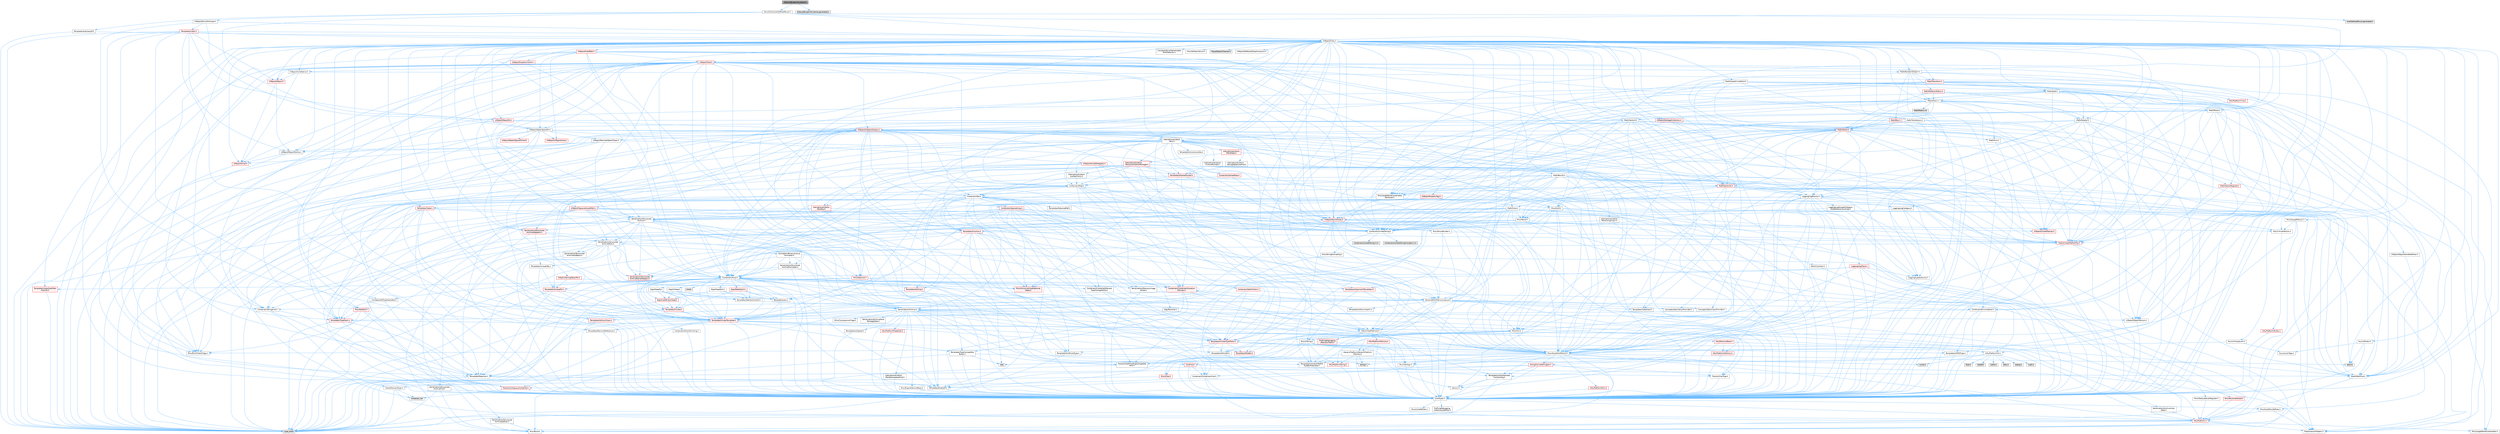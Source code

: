 digraph "AISenseBlueprintListener.h"
{
 // INTERACTIVE_SVG=YES
 // LATEX_PDF_SIZE
  bgcolor="transparent";
  edge [fontname=Helvetica,fontsize=10,labelfontname=Helvetica,labelfontsize=10];
  node [fontname=Helvetica,fontsize=10,shape=box,height=0.2,width=0.4];
  Node1 [id="Node000001",label="AISenseBlueprintListener.h",height=0.2,width=0.4,color="gray40", fillcolor="grey60", style="filled", fontcolor="black",tooltip=" "];
  Node1 -> Node2 [id="edge1_Node000001_Node000002",color="steelblue1",style="solid",tooltip=" "];
  Node2 [id="Node000002",label="StructUtils/UserDefinedStruct.h",height=0.2,width=0.4,color="grey40", fillcolor="white", style="filled",URL="$d7/d51/CoreUObject_2Public_2StructUtils_2UserDefinedStruct_8h.html",tooltip=" "];
  Node2 -> Node3 [id="edge2_Node000002_Node000003",color="steelblue1",style="solid",tooltip=" "];
  Node3 [id="Node000003",label="Misc/Guid.h",height=0.2,width=0.4,color="grey40", fillcolor="white", style="filled",URL="$d6/d2a/Guid_8h.html",tooltip=" "];
  Node3 -> Node4 [id="edge3_Node000003_Node000004",color="steelblue1",style="solid",tooltip=" "];
  Node4 [id="Node000004",label="Containers/StringFwd.h",height=0.2,width=0.4,color="grey40", fillcolor="white", style="filled",URL="$df/d37/StringFwd_8h.html",tooltip=" "];
  Node4 -> Node5 [id="edge4_Node000004_Node000005",color="steelblue1",style="solid",tooltip=" "];
  Node5 [id="Node000005",label="CoreTypes.h",height=0.2,width=0.4,color="grey40", fillcolor="white", style="filled",URL="$dc/dec/CoreTypes_8h.html",tooltip=" "];
  Node5 -> Node6 [id="edge5_Node000005_Node000006",color="steelblue1",style="solid",tooltip=" "];
  Node6 [id="Node000006",label="HAL/Platform.h",height=0.2,width=0.4,color="red", fillcolor="#FFF0F0", style="filled",URL="$d9/dd0/Platform_8h.html",tooltip=" "];
  Node6 -> Node7 [id="edge6_Node000006_Node000007",color="steelblue1",style="solid",tooltip=" "];
  Node7 [id="Node000007",label="Misc/Build.h",height=0.2,width=0.4,color="grey40", fillcolor="white", style="filled",URL="$d3/dbb/Build_8h.html",tooltip=" "];
  Node6 -> Node8 [id="edge7_Node000006_Node000008",color="steelblue1",style="solid",tooltip=" "];
  Node8 [id="Node000008",label="Misc/LargeWorldCoordinates.h",height=0.2,width=0.4,color="grey40", fillcolor="white", style="filled",URL="$d2/dcb/LargeWorldCoordinates_8h.html",tooltip=" "];
  Node6 -> Node9 [id="edge8_Node000006_Node000009",color="steelblue1",style="solid",tooltip=" "];
  Node9 [id="Node000009",label="type_traits",height=0.2,width=0.4,color="grey60", fillcolor="#E0E0E0", style="filled",tooltip=" "];
  Node6 -> Node10 [id="edge9_Node000006_Node000010",color="steelblue1",style="solid",tooltip=" "];
  Node10 [id="Node000010",label="PreprocessorHelpers.h",height=0.2,width=0.4,color="grey40", fillcolor="white", style="filled",URL="$db/ddb/PreprocessorHelpers_8h.html",tooltip=" "];
  Node5 -> Node16 [id="edge10_Node000005_Node000016",color="steelblue1",style="solid",tooltip=" "];
  Node16 [id="Node000016",label="ProfilingDebugging\l/UMemoryDefines.h",height=0.2,width=0.4,color="grey40", fillcolor="white", style="filled",URL="$d2/da2/UMemoryDefines_8h.html",tooltip=" "];
  Node5 -> Node17 [id="edge11_Node000005_Node000017",color="steelblue1",style="solid",tooltip=" "];
  Node17 [id="Node000017",label="Misc/CoreMiscDefines.h",height=0.2,width=0.4,color="grey40", fillcolor="white", style="filled",URL="$da/d38/CoreMiscDefines_8h.html",tooltip=" "];
  Node17 -> Node6 [id="edge12_Node000017_Node000006",color="steelblue1",style="solid",tooltip=" "];
  Node17 -> Node10 [id="edge13_Node000017_Node000010",color="steelblue1",style="solid",tooltip=" "];
  Node5 -> Node18 [id="edge14_Node000005_Node000018",color="steelblue1",style="solid",tooltip=" "];
  Node18 [id="Node000018",label="Misc/CoreDefines.h",height=0.2,width=0.4,color="grey40", fillcolor="white", style="filled",URL="$d3/dd2/CoreDefines_8h.html",tooltip=" "];
  Node4 -> Node19 [id="edge15_Node000004_Node000019",color="steelblue1",style="solid",tooltip=" "];
  Node19 [id="Node000019",label="Traits/ElementType.h",height=0.2,width=0.4,color="grey40", fillcolor="white", style="filled",URL="$d5/d4f/ElementType_8h.html",tooltip=" "];
  Node19 -> Node6 [id="edge16_Node000019_Node000006",color="steelblue1",style="solid",tooltip=" "];
  Node19 -> Node20 [id="edge17_Node000019_Node000020",color="steelblue1",style="solid",tooltip=" "];
  Node20 [id="Node000020",label="initializer_list",height=0.2,width=0.4,color="grey60", fillcolor="#E0E0E0", style="filled",tooltip=" "];
  Node19 -> Node9 [id="edge18_Node000019_Node000009",color="steelblue1",style="solid",tooltip=" "];
  Node4 -> Node21 [id="edge19_Node000004_Node000021",color="steelblue1",style="solid",tooltip=" "];
  Node21 [id="Node000021",label="Traits/IsContiguousContainer.h",height=0.2,width=0.4,color="red", fillcolor="#FFF0F0", style="filled",URL="$d5/d3c/IsContiguousContainer_8h.html",tooltip=" "];
  Node21 -> Node5 [id="edge20_Node000021_Node000005",color="steelblue1",style="solid",tooltip=" "];
  Node21 -> Node20 [id="edge21_Node000021_Node000020",color="steelblue1",style="solid",tooltip=" "];
  Node3 -> Node23 [id="edge22_Node000003_Node000023",color="steelblue1",style="solid",tooltip=" "];
  Node23 [id="Node000023",label="Containers/UnrealString.h",height=0.2,width=0.4,color="grey40", fillcolor="white", style="filled",URL="$d5/dba/UnrealString_8h.html",tooltip=" "];
  Node23 -> Node24 [id="edge23_Node000023_Node000024",color="steelblue1",style="solid",tooltip=" "];
  Node24 [id="Node000024",label="Containers/UnrealStringIncludes.h.inl",height=0.2,width=0.4,color="grey60", fillcolor="#E0E0E0", style="filled",tooltip=" "];
  Node23 -> Node25 [id="edge24_Node000023_Node000025",color="steelblue1",style="solid",tooltip=" "];
  Node25 [id="Node000025",label="Containers/UnrealString.h.inl",height=0.2,width=0.4,color="grey60", fillcolor="#E0E0E0", style="filled",tooltip=" "];
  Node23 -> Node26 [id="edge25_Node000023_Node000026",color="steelblue1",style="solid",tooltip=" "];
  Node26 [id="Node000026",label="Misc/StringFormatArg.h",height=0.2,width=0.4,color="grey40", fillcolor="white", style="filled",URL="$d2/d16/StringFormatArg_8h.html",tooltip=" "];
  Node26 -> Node27 [id="edge26_Node000026_Node000027",color="steelblue1",style="solid",tooltip=" "];
  Node27 [id="Node000027",label="Containers/ContainersFwd.h",height=0.2,width=0.4,color="grey40", fillcolor="white", style="filled",URL="$d4/d0a/ContainersFwd_8h.html",tooltip=" "];
  Node27 -> Node6 [id="edge27_Node000027_Node000006",color="steelblue1",style="solid",tooltip=" "];
  Node27 -> Node5 [id="edge28_Node000027_Node000005",color="steelblue1",style="solid",tooltip=" "];
  Node27 -> Node21 [id="edge29_Node000027_Node000021",color="steelblue1",style="solid",tooltip=" "];
  Node3 -> Node5 [id="edge30_Node000003_Node000005",color="steelblue1",style="solid",tooltip=" "];
  Node3 -> Node10 [id="edge31_Node000003_Node000010",color="steelblue1",style="solid",tooltip=" "];
  Node3 -> Node28 [id="edge32_Node000003_Node000028",color="steelblue1",style="solid",tooltip=" "];
  Node28 [id="Node000028",label="Hash/CityHash.h",height=0.2,width=0.4,color="grey40", fillcolor="white", style="filled",URL="$d0/d13/CityHash_8h.html",tooltip=" "];
  Node28 -> Node5 [id="edge33_Node000028_Node000005",color="steelblue1",style="solid",tooltip=" "];
  Node3 -> Node29 [id="edge34_Node000003_Node000029",color="steelblue1",style="solid",tooltip=" "];
  Node29 [id="Node000029",label="Misc/AssertionMacros.h",height=0.2,width=0.4,color="grey40", fillcolor="white", style="filled",URL="$d0/dfa/AssertionMacros_8h.html",tooltip=" "];
  Node29 -> Node5 [id="edge35_Node000029_Node000005",color="steelblue1",style="solid",tooltip=" "];
  Node29 -> Node6 [id="edge36_Node000029_Node000006",color="steelblue1",style="solid",tooltip=" "];
  Node29 -> Node30 [id="edge37_Node000029_Node000030",color="steelblue1",style="solid",tooltip=" "];
  Node30 [id="Node000030",label="HAL/PlatformMisc.h",height=0.2,width=0.4,color="red", fillcolor="#FFF0F0", style="filled",URL="$d0/df5/PlatformMisc_8h.html",tooltip=" "];
  Node30 -> Node5 [id="edge38_Node000030_Node000005",color="steelblue1",style="solid",tooltip=" "];
  Node29 -> Node10 [id="edge39_Node000029_Node000010",color="steelblue1",style="solid",tooltip=" "];
  Node29 -> Node60 [id="edge40_Node000029_Node000060",color="steelblue1",style="solid",tooltip=" "];
  Node60 [id="Node000060",label="Templates/EnableIf.h",height=0.2,width=0.4,color="grey40", fillcolor="white", style="filled",URL="$d7/d60/EnableIf_8h.html",tooltip=" "];
  Node60 -> Node5 [id="edge41_Node000060_Node000005",color="steelblue1",style="solid",tooltip=" "];
  Node29 -> Node61 [id="edge42_Node000029_Node000061",color="steelblue1",style="solid",tooltip=" "];
  Node61 [id="Node000061",label="Templates/IsArrayOrRefOf\lTypeByPredicate.h",height=0.2,width=0.4,color="grey40", fillcolor="white", style="filled",URL="$d6/da1/IsArrayOrRefOfTypeByPredicate_8h.html",tooltip=" "];
  Node61 -> Node5 [id="edge43_Node000061_Node000005",color="steelblue1",style="solid",tooltip=" "];
  Node29 -> Node62 [id="edge44_Node000029_Node000062",color="steelblue1",style="solid",tooltip=" "];
  Node62 [id="Node000062",label="Templates/IsValidVariadic\lFunctionArg.h",height=0.2,width=0.4,color="grey40", fillcolor="white", style="filled",URL="$d0/dc8/IsValidVariadicFunctionArg_8h.html",tooltip=" "];
  Node62 -> Node5 [id="edge45_Node000062_Node000005",color="steelblue1",style="solid",tooltip=" "];
  Node62 -> Node63 [id="edge46_Node000062_Node000063",color="steelblue1",style="solid",tooltip=" "];
  Node63 [id="Node000063",label="IsEnum.h",height=0.2,width=0.4,color="grey40", fillcolor="white", style="filled",URL="$d4/de5/IsEnum_8h.html",tooltip=" "];
  Node62 -> Node9 [id="edge47_Node000062_Node000009",color="steelblue1",style="solid",tooltip=" "];
  Node29 -> Node64 [id="edge48_Node000029_Node000064",color="steelblue1",style="solid",tooltip=" "];
  Node64 [id="Node000064",label="Traits/IsCharEncodingCompatible\lWith.h",height=0.2,width=0.4,color="grey40", fillcolor="white", style="filled",URL="$df/dd1/IsCharEncodingCompatibleWith_8h.html",tooltip=" "];
  Node64 -> Node9 [id="edge49_Node000064_Node000009",color="steelblue1",style="solid",tooltip=" "];
  Node64 -> Node65 [id="edge50_Node000064_Node000065",color="steelblue1",style="solid",tooltip=" "];
  Node65 [id="Node000065",label="Traits/IsCharType.h",height=0.2,width=0.4,color="grey40", fillcolor="white", style="filled",URL="$db/d51/IsCharType_8h.html",tooltip=" "];
  Node65 -> Node5 [id="edge51_Node000065_Node000005",color="steelblue1",style="solid",tooltip=" "];
  Node29 -> Node66 [id="edge52_Node000029_Node000066",color="steelblue1",style="solid",tooltip=" "];
  Node66 [id="Node000066",label="Misc/VarArgs.h",height=0.2,width=0.4,color="grey40", fillcolor="white", style="filled",URL="$d5/d6f/VarArgs_8h.html",tooltip=" "];
  Node66 -> Node5 [id="edge53_Node000066_Node000005",color="steelblue1",style="solid",tooltip=" "];
  Node29 -> Node67 [id="edge54_Node000029_Node000067",color="steelblue1",style="solid",tooltip=" "];
  Node67 [id="Node000067",label="String/FormatStringSan.h",height=0.2,width=0.4,color="red", fillcolor="#FFF0F0", style="filled",URL="$d3/d8b/FormatStringSan_8h.html",tooltip=" "];
  Node67 -> Node9 [id="edge55_Node000067_Node000009",color="steelblue1",style="solid",tooltip=" "];
  Node67 -> Node5 [id="edge56_Node000067_Node000005",color="steelblue1",style="solid",tooltip=" "];
  Node67 -> Node68 [id="edge57_Node000067_Node000068",color="steelblue1",style="solid",tooltip=" "];
  Node68 [id="Node000068",label="Templates/Requires.h",height=0.2,width=0.4,color="grey40", fillcolor="white", style="filled",URL="$dc/d96/Requires_8h.html",tooltip=" "];
  Node68 -> Node60 [id="edge58_Node000068_Node000060",color="steelblue1",style="solid",tooltip=" "];
  Node68 -> Node9 [id="edge59_Node000068_Node000009",color="steelblue1",style="solid",tooltip=" "];
  Node67 -> Node62 [id="edge60_Node000067_Node000062",color="steelblue1",style="solid",tooltip=" "];
  Node67 -> Node65 [id="edge61_Node000067_Node000065",color="steelblue1",style="solid",tooltip=" "];
  Node67 -> Node27 [id="edge62_Node000067_Node000027",color="steelblue1",style="solid",tooltip=" "];
  Node29 -> Node73 [id="edge63_Node000029_Node000073",color="steelblue1",style="solid",tooltip=" "];
  Node73 [id="Node000073",label="atomic",height=0.2,width=0.4,color="grey60", fillcolor="#E0E0E0", style="filled",tooltip=" "];
  Node3 -> Node74 [id="edge64_Node000003_Node000074",color="steelblue1",style="solid",tooltip=" "];
  Node74 [id="Node000074",label="Misc/Crc.h",height=0.2,width=0.4,color="grey40", fillcolor="white", style="filled",URL="$d4/dd2/Crc_8h.html",tooltip=" "];
  Node74 -> Node5 [id="edge65_Node000074_Node000005",color="steelblue1",style="solid",tooltip=" "];
  Node74 -> Node75 [id="edge66_Node000074_Node000075",color="steelblue1",style="solid",tooltip=" "];
  Node75 [id="Node000075",label="HAL/PlatformString.h",height=0.2,width=0.4,color="red", fillcolor="#FFF0F0", style="filled",URL="$db/db5/PlatformString_8h.html",tooltip=" "];
  Node75 -> Node5 [id="edge67_Node000075_Node000005",color="steelblue1",style="solid",tooltip=" "];
  Node74 -> Node29 [id="edge68_Node000074_Node000029",color="steelblue1",style="solid",tooltip=" "];
  Node74 -> Node77 [id="edge69_Node000074_Node000077",color="steelblue1",style="solid",tooltip=" "];
  Node77 [id="Node000077",label="Misc/CString.h",height=0.2,width=0.4,color="grey40", fillcolor="white", style="filled",URL="$d2/d49/CString_8h.html",tooltip=" "];
  Node77 -> Node5 [id="edge70_Node000077_Node000005",color="steelblue1",style="solid",tooltip=" "];
  Node77 -> Node36 [id="edge71_Node000077_Node000036",color="steelblue1",style="solid",tooltip=" "];
  Node36 [id="Node000036",label="HAL/PlatformCrt.h",height=0.2,width=0.4,color="grey40", fillcolor="white", style="filled",URL="$d8/d75/PlatformCrt_8h.html",tooltip=" "];
  Node36 -> Node37 [id="edge72_Node000036_Node000037",color="steelblue1",style="solid",tooltip=" "];
  Node37 [id="Node000037",label="new",height=0.2,width=0.4,color="grey60", fillcolor="#E0E0E0", style="filled",tooltip=" "];
  Node36 -> Node38 [id="edge73_Node000036_Node000038",color="steelblue1",style="solid",tooltip=" "];
  Node38 [id="Node000038",label="wchar.h",height=0.2,width=0.4,color="grey60", fillcolor="#E0E0E0", style="filled",tooltip=" "];
  Node36 -> Node39 [id="edge74_Node000036_Node000039",color="steelblue1",style="solid",tooltip=" "];
  Node39 [id="Node000039",label="stddef.h",height=0.2,width=0.4,color="grey60", fillcolor="#E0E0E0", style="filled",tooltip=" "];
  Node36 -> Node40 [id="edge75_Node000036_Node000040",color="steelblue1",style="solid",tooltip=" "];
  Node40 [id="Node000040",label="stdlib.h",height=0.2,width=0.4,color="grey60", fillcolor="#E0E0E0", style="filled",tooltip=" "];
  Node36 -> Node41 [id="edge76_Node000036_Node000041",color="steelblue1",style="solid",tooltip=" "];
  Node41 [id="Node000041",label="stdio.h",height=0.2,width=0.4,color="grey60", fillcolor="#E0E0E0", style="filled",tooltip=" "];
  Node36 -> Node42 [id="edge77_Node000036_Node000042",color="steelblue1",style="solid",tooltip=" "];
  Node42 [id="Node000042",label="stdarg.h",height=0.2,width=0.4,color="grey60", fillcolor="#E0E0E0", style="filled",tooltip=" "];
  Node36 -> Node43 [id="edge78_Node000036_Node000043",color="steelblue1",style="solid",tooltip=" "];
  Node43 [id="Node000043",label="math.h",height=0.2,width=0.4,color="grey60", fillcolor="#E0E0E0", style="filled",tooltip=" "];
  Node36 -> Node44 [id="edge79_Node000036_Node000044",color="steelblue1",style="solid",tooltip=" "];
  Node44 [id="Node000044",label="float.h",height=0.2,width=0.4,color="grey60", fillcolor="#E0E0E0", style="filled",tooltip=" "];
  Node36 -> Node45 [id="edge80_Node000036_Node000045",color="steelblue1",style="solid",tooltip=" "];
  Node45 [id="Node000045",label="string.h",height=0.2,width=0.4,color="grey60", fillcolor="#E0E0E0", style="filled",tooltip=" "];
  Node77 -> Node75 [id="edge81_Node000077_Node000075",color="steelblue1",style="solid",tooltip=" "];
  Node77 -> Node29 [id="edge82_Node000077_Node000029",color="steelblue1",style="solid",tooltip=" "];
  Node77 -> Node78 [id="edge83_Node000077_Node000078",color="steelblue1",style="solid",tooltip=" "];
  Node78 [id="Node000078",label="Misc/Char.h",height=0.2,width=0.4,color="red", fillcolor="#FFF0F0", style="filled",URL="$d0/d58/Char_8h.html",tooltip=" "];
  Node78 -> Node5 [id="edge84_Node000078_Node000005",color="steelblue1",style="solid",tooltip=" "];
  Node78 -> Node9 [id="edge85_Node000078_Node000009",color="steelblue1",style="solid",tooltip=" "];
  Node77 -> Node66 [id="edge86_Node000077_Node000066",color="steelblue1",style="solid",tooltip=" "];
  Node77 -> Node61 [id="edge87_Node000077_Node000061",color="steelblue1",style="solid",tooltip=" "];
  Node77 -> Node62 [id="edge88_Node000077_Node000062",color="steelblue1",style="solid",tooltip=" "];
  Node77 -> Node64 [id="edge89_Node000077_Node000064",color="steelblue1",style="solid",tooltip=" "];
  Node74 -> Node78 [id="edge90_Node000074_Node000078",color="steelblue1",style="solid",tooltip=" "];
  Node74 -> Node82 [id="edge91_Node000074_Node000082",color="steelblue1",style="solid",tooltip=" "];
  Node82 [id="Node000082",label="Templates/UnrealTypeTraits.h",height=0.2,width=0.4,color="red", fillcolor="#FFF0F0", style="filled",URL="$d2/d2d/UnrealTypeTraits_8h.html",tooltip=" "];
  Node82 -> Node5 [id="edge92_Node000082_Node000005",color="steelblue1",style="solid",tooltip=" "];
  Node82 -> Node83 [id="edge93_Node000082_Node000083",color="steelblue1",style="solid",tooltip=" "];
  Node83 [id="Node000083",label="Templates/IsPointer.h",height=0.2,width=0.4,color="grey40", fillcolor="white", style="filled",URL="$d7/d05/IsPointer_8h.html",tooltip=" "];
  Node83 -> Node5 [id="edge94_Node000083_Node000005",color="steelblue1",style="solid",tooltip=" "];
  Node82 -> Node29 [id="edge95_Node000082_Node000029",color="steelblue1",style="solid",tooltip=" "];
  Node82 -> Node60 [id="edge96_Node000082_Node000060",color="steelblue1",style="solid",tooltip=" "];
  Node82 -> Node63 [id="edge97_Node000082_Node000063",color="steelblue1",style="solid",tooltip=" "];
  Node82 -> Node86 [id="edge98_Node000082_Node000086",color="steelblue1",style="solid",tooltip=" "];
  Node86 [id="Node000086",label="Templates/Models.h",height=0.2,width=0.4,color="red", fillcolor="#FFF0F0", style="filled",URL="$d3/d0c/Models_8h.html",tooltip=" "];
  Node82 -> Node87 [id="edge99_Node000082_Node000087",color="steelblue1",style="solid",tooltip=" "];
  Node87 [id="Node000087",label="Templates/IsPODType.h",height=0.2,width=0.4,color="grey40", fillcolor="white", style="filled",URL="$d7/db1/IsPODType_8h.html",tooltip=" "];
  Node87 -> Node5 [id="edge100_Node000087_Node000005",color="steelblue1",style="solid",tooltip=" "];
  Node82 -> Node88 [id="edge101_Node000082_Node000088",color="steelblue1",style="solid",tooltip=" "];
  Node88 [id="Node000088",label="Templates/IsUECoreType.h",height=0.2,width=0.4,color="grey40", fillcolor="white", style="filled",URL="$d1/db8/IsUECoreType_8h.html",tooltip=" "];
  Node88 -> Node5 [id="edge102_Node000088_Node000005",color="steelblue1",style="solid",tooltip=" "];
  Node88 -> Node9 [id="edge103_Node000088_Node000009",color="steelblue1",style="solid",tooltip=" "];
  Node74 -> Node65 [id="edge104_Node000074_Node000065",color="steelblue1",style="solid",tooltip=" "];
  Node3 -> Node90 [id="edge105_Node000003_Node000090",color="steelblue1",style="solid",tooltip=" "];
  Node90 [id="Node000090",label="Serialization/Archive.h",height=0.2,width=0.4,color="grey40", fillcolor="white", style="filled",URL="$d7/d3b/Archive_8h.html",tooltip=" "];
  Node90 -> Node32 [id="edge106_Node000090_Node000032",color="steelblue1",style="solid",tooltip=" "];
  Node32 [id="Node000032",label="CoreFwd.h",height=0.2,width=0.4,color="red", fillcolor="#FFF0F0", style="filled",URL="$d1/d1e/CoreFwd_8h.html",tooltip=" "];
  Node32 -> Node5 [id="edge107_Node000032_Node000005",color="steelblue1",style="solid",tooltip=" "];
  Node32 -> Node27 [id="edge108_Node000032_Node000027",color="steelblue1",style="solid",tooltip=" "];
  Node32 -> Node33 [id="edge109_Node000032_Node000033",color="steelblue1",style="solid",tooltip=" "];
  Node33 [id="Node000033",label="Math/MathFwd.h",height=0.2,width=0.4,color="grey40", fillcolor="white", style="filled",URL="$d2/d10/MathFwd_8h.html",tooltip=" "];
  Node33 -> Node6 [id="edge110_Node000033_Node000006",color="steelblue1",style="solid",tooltip=" "];
  Node90 -> Node5 [id="edge111_Node000090_Node000005",color="steelblue1",style="solid",tooltip=" "];
  Node90 -> Node91 [id="edge112_Node000090_Node000091",color="steelblue1",style="solid",tooltip=" "];
  Node91 [id="Node000091",label="HAL/PlatformProperties.h",height=0.2,width=0.4,color="red", fillcolor="#FFF0F0", style="filled",URL="$d9/db0/PlatformProperties_8h.html",tooltip=" "];
  Node91 -> Node5 [id="edge113_Node000091_Node000005",color="steelblue1",style="solid",tooltip=" "];
  Node90 -> Node94 [id="edge114_Node000090_Node000094",color="steelblue1",style="solid",tooltip=" "];
  Node94 [id="Node000094",label="Internationalization\l/TextNamespaceFwd.h",height=0.2,width=0.4,color="grey40", fillcolor="white", style="filled",URL="$d8/d97/TextNamespaceFwd_8h.html",tooltip=" "];
  Node94 -> Node5 [id="edge115_Node000094_Node000005",color="steelblue1",style="solid",tooltip=" "];
  Node90 -> Node33 [id="edge116_Node000090_Node000033",color="steelblue1",style="solid",tooltip=" "];
  Node90 -> Node29 [id="edge117_Node000090_Node000029",color="steelblue1",style="solid",tooltip=" "];
  Node90 -> Node7 [id="edge118_Node000090_Node000007",color="steelblue1",style="solid",tooltip=" "];
  Node90 -> Node47 [id="edge119_Node000090_Node000047",color="steelblue1",style="solid",tooltip=" "];
  Node47 [id="Node000047",label="Misc/CompressionFlags.h",height=0.2,width=0.4,color="grey40", fillcolor="white", style="filled",URL="$d9/d76/CompressionFlags_8h.html",tooltip=" "];
  Node90 -> Node95 [id="edge120_Node000090_Node000095",color="steelblue1",style="solid",tooltip=" "];
  Node95 [id="Node000095",label="Misc/EngineVersionBase.h",height=0.2,width=0.4,color="grey40", fillcolor="white", style="filled",URL="$d5/d2b/EngineVersionBase_8h.html",tooltip=" "];
  Node95 -> Node5 [id="edge121_Node000095_Node000005",color="steelblue1",style="solid",tooltip=" "];
  Node90 -> Node66 [id="edge122_Node000090_Node000066",color="steelblue1",style="solid",tooltip=" "];
  Node90 -> Node96 [id="edge123_Node000090_Node000096",color="steelblue1",style="solid",tooltip=" "];
  Node96 [id="Node000096",label="Serialization/ArchiveCook\lData.h",height=0.2,width=0.4,color="grey40", fillcolor="white", style="filled",URL="$dc/db6/ArchiveCookData_8h.html",tooltip=" "];
  Node96 -> Node6 [id="edge124_Node000096_Node000006",color="steelblue1",style="solid",tooltip=" "];
  Node90 -> Node97 [id="edge125_Node000090_Node000097",color="steelblue1",style="solid",tooltip=" "];
  Node97 [id="Node000097",label="Serialization/ArchiveSave\lPackageData.h",height=0.2,width=0.4,color="grey40", fillcolor="white", style="filled",URL="$d1/d37/ArchiveSavePackageData_8h.html",tooltip=" "];
  Node90 -> Node60 [id="edge126_Node000090_Node000060",color="steelblue1",style="solid",tooltip=" "];
  Node90 -> Node61 [id="edge127_Node000090_Node000061",color="steelblue1",style="solid",tooltip=" "];
  Node90 -> Node98 [id="edge128_Node000090_Node000098",color="steelblue1",style="solid",tooltip=" "];
  Node98 [id="Node000098",label="Templates/IsEnumClass.h",height=0.2,width=0.4,color="red", fillcolor="#FFF0F0", style="filled",URL="$d7/d15/IsEnumClass_8h.html",tooltip=" "];
  Node98 -> Node5 [id="edge129_Node000098_Node000005",color="steelblue1",style="solid",tooltip=" "];
  Node90 -> Node99 [id="edge130_Node000090_Node000099",color="steelblue1",style="solid",tooltip=" "];
  Node99 [id="Node000099",label="Templates/IsSigned.h",height=0.2,width=0.4,color="grey40", fillcolor="white", style="filled",URL="$d8/dd8/IsSigned_8h.html",tooltip=" "];
  Node99 -> Node5 [id="edge131_Node000099_Node000005",color="steelblue1",style="solid",tooltip=" "];
  Node90 -> Node62 [id="edge132_Node000090_Node000062",color="steelblue1",style="solid",tooltip=" "];
  Node90 -> Node100 [id="edge133_Node000090_Node000100",color="steelblue1",style="solid",tooltip=" "];
  Node100 [id="Node000100",label="Templates/UnrealTemplate.h",height=0.2,width=0.4,color="red", fillcolor="#FFF0F0", style="filled",URL="$d4/d24/UnrealTemplate_8h.html",tooltip=" "];
  Node100 -> Node5 [id="edge134_Node000100_Node000005",color="steelblue1",style="solid",tooltip=" "];
  Node100 -> Node83 [id="edge135_Node000100_Node000083",color="steelblue1",style="solid",tooltip=" "];
  Node100 -> Node101 [id="edge136_Node000100_Node000101",color="steelblue1",style="solid",tooltip=" "];
  Node101 [id="Node000101",label="HAL/UnrealMemory.h",height=0.2,width=0.4,color="grey40", fillcolor="white", style="filled",URL="$d9/d96/UnrealMemory_8h.html",tooltip=" "];
  Node101 -> Node5 [id="edge137_Node000101_Node000005",color="steelblue1",style="solid",tooltip=" "];
  Node101 -> Node102 [id="edge138_Node000101_Node000102",color="steelblue1",style="solid",tooltip=" "];
  Node102 [id="Node000102",label="GenericPlatform/GenericPlatform\lMemory.h",height=0.2,width=0.4,color="grey40", fillcolor="white", style="filled",URL="$dd/d22/GenericPlatformMemory_8h.html",tooltip=" "];
  Node102 -> Node32 [id="edge139_Node000102_Node000032",color="steelblue1",style="solid",tooltip=" "];
  Node102 -> Node5 [id="edge140_Node000102_Node000005",color="steelblue1",style="solid",tooltip=" "];
  Node102 -> Node75 [id="edge141_Node000102_Node000075",color="steelblue1",style="solid",tooltip=" "];
  Node102 -> Node45 [id="edge142_Node000102_Node000045",color="steelblue1",style="solid",tooltip=" "];
  Node102 -> Node38 [id="edge143_Node000102_Node000038",color="steelblue1",style="solid",tooltip=" "];
  Node101 -> Node103 [id="edge144_Node000101_Node000103",color="steelblue1",style="solid",tooltip=" "];
  Node103 [id="Node000103",label="HAL/MemoryBase.h",height=0.2,width=0.4,color="red", fillcolor="#FFF0F0", style="filled",URL="$d6/d9f/MemoryBase_8h.html",tooltip=" "];
  Node103 -> Node5 [id="edge145_Node000103_Node000005",color="steelblue1",style="solid",tooltip=" "];
  Node103 -> Node53 [id="edge146_Node000103_Node000053",color="steelblue1",style="solid",tooltip=" "];
  Node53 [id="Node000053",label="HAL/PlatformAtomics.h",height=0.2,width=0.4,color="red", fillcolor="#FFF0F0", style="filled",URL="$d3/d36/PlatformAtomics_8h.html",tooltip=" "];
  Node53 -> Node5 [id="edge147_Node000053_Node000005",color="steelblue1",style="solid",tooltip=" "];
  Node103 -> Node36 [id="edge148_Node000103_Node000036",color="steelblue1",style="solid",tooltip=" "];
  Node101 -> Node113 [id="edge149_Node000101_Node000113",color="steelblue1",style="solid",tooltip=" "];
  Node113 [id="Node000113",label="HAL/PlatformMemory.h",height=0.2,width=0.4,color="red", fillcolor="#FFF0F0", style="filled",URL="$de/d68/PlatformMemory_8h.html",tooltip=" "];
  Node113 -> Node5 [id="edge150_Node000113_Node000005",color="steelblue1",style="solid",tooltip=" "];
  Node113 -> Node102 [id="edge151_Node000113_Node000102",color="steelblue1",style="solid",tooltip=" "];
  Node101 -> Node115 [id="edge152_Node000101_Node000115",color="steelblue1",style="solid",tooltip=" "];
  Node115 [id="Node000115",label="ProfilingDebugging\l/MemoryTrace.h",height=0.2,width=0.4,color="red", fillcolor="#FFF0F0", style="filled",URL="$da/dd7/MemoryTrace_8h.html",tooltip=" "];
  Node115 -> Node6 [id="edge153_Node000115_Node000006",color="steelblue1",style="solid",tooltip=" "];
  Node115 -> Node48 [id="edge154_Node000115_Node000048",color="steelblue1",style="solid",tooltip=" "];
  Node48 [id="Node000048",label="Misc/EnumClassFlags.h",height=0.2,width=0.4,color="grey40", fillcolor="white", style="filled",URL="$d8/de7/EnumClassFlags_8h.html",tooltip=" "];
  Node101 -> Node83 [id="edge155_Node000101_Node000083",color="steelblue1",style="solid",tooltip=" "];
  Node100 -> Node82 [id="edge156_Node000100_Node000082",color="steelblue1",style="solid",tooltip=" "];
  Node100 -> Node118 [id="edge157_Node000100_Node000118",color="steelblue1",style="solid",tooltip=" "];
  Node118 [id="Node000118",label="Templates/RemoveReference.h",height=0.2,width=0.4,color="grey40", fillcolor="white", style="filled",URL="$da/dbe/RemoveReference_8h.html",tooltip=" "];
  Node118 -> Node5 [id="edge158_Node000118_Node000005",color="steelblue1",style="solid",tooltip=" "];
  Node100 -> Node68 [id="edge159_Node000100_Node000068",color="steelblue1",style="solid",tooltip=" "];
  Node100 -> Node119 [id="edge160_Node000100_Node000119",color="steelblue1",style="solid",tooltip=" "];
  Node119 [id="Node000119",label="Templates/TypeCompatible\lBytes.h",height=0.2,width=0.4,color="grey40", fillcolor="white", style="filled",URL="$df/d0a/TypeCompatibleBytes_8h.html",tooltip=" "];
  Node119 -> Node5 [id="edge161_Node000119_Node000005",color="steelblue1",style="solid",tooltip=" "];
  Node119 -> Node45 [id="edge162_Node000119_Node000045",color="steelblue1",style="solid",tooltip=" "];
  Node119 -> Node37 [id="edge163_Node000119_Node000037",color="steelblue1",style="solid",tooltip=" "];
  Node119 -> Node9 [id="edge164_Node000119_Node000009",color="steelblue1",style="solid",tooltip=" "];
  Node100 -> Node21 [id="edge165_Node000100_Node000021",color="steelblue1",style="solid",tooltip=" "];
  Node100 -> Node9 [id="edge166_Node000100_Node000009",color="steelblue1",style="solid",tooltip=" "];
  Node90 -> Node64 [id="edge167_Node000090_Node000064",color="steelblue1",style="solid",tooltip=" "];
  Node90 -> Node121 [id="edge168_Node000090_Node000121",color="steelblue1",style="solid",tooltip=" "];
  Node121 [id="Node000121",label="UObject/ObjectVersion.h",height=0.2,width=0.4,color="grey40", fillcolor="white", style="filled",URL="$da/d63/ObjectVersion_8h.html",tooltip=" "];
  Node121 -> Node5 [id="edge169_Node000121_Node000005",color="steelblue1",style="solid",tooltip=" "];
  Node3 -> Node122 [id="edge170_Node000003_Node000122",color="steelblue1",style="solid",tooltip=" "];
  Node122 [id="Node000122",label="Serialization/MemoryLayout.h",height=0.2,width=0.4,color="grey40", fillcolor="white", style="filled",URL="$d7/d66/MemoryLayout_8h.html",tooltip=" "];
  Node122 -> Node123 [id="edge171_Node000122_Node000123",color="steelblue1",style="solid",tooltip=" "];
  Node123 [id="Node000123",label="Concepts/StaticClassProvider.h",height=0.2,width=0.4,color="grey40", fillcolor="white", style="filled",URL="$dd/d83/StaticClassProvider_8h.html",tooltip=" "];
  Node122 -> Node124 [id="edge172_Node000122_Node000124",color="steelblue1",style="solid",tooltip=" "];
  Node124 [id="Node000124",label="Concepts/StaticStructProvider.h",height=0.2,width=0.4,color="grey40", fillcolor="white", style="filled",URL="$d5/d77/StaticStructProvider_8h.html",tooltip=" "];
  Node122 -> Node125 [id="edge173_Node000122_Node000125",color="steelblue1",style="solid",tooltip=" "];
  Node125 [id="Node000125",label="Containers/EnumAsByte.h",height=0.2,width=0.4,color="grey40", fillcolor="white", style="filled",URL="$d6/d9a/EnumAsByte_8h.html",tooltip=" "];
  Node125 -> Node5 [id="edge174_Node000125_Node000005",color="steelblue1",style="solid",tooltip=" "];
  Node125 -> Node87 [id="edge175_Node000125_Node000087",color="steelblue1",style="solid",tooltip=" "];
  Node125 -> Node126 [id="edge176_Node000125_Node000126",color="steelblue1",style="solid",tooltip=" "];
  Node126 [id="Node000126",label="Templates/TypeHash.h",height=0.2,width=0.4,color="red", fillcolor="#FFF0F0", style="filled",URL="$d1/d62/TypeHash_8h.html",tooltip=" "];
  Node126 -> Node5 [id="edge177_Node000126_Node000005",color="steelblue1",style="solid",tooltip=" "];
  Node126 -> Node68 [id="edge178_Node000126_Node000068",color="steelblue1",style="solid",tooltip=" "];
  Node126 -> Node74 [id="edge179_Node000126_Node000074",color="steelblue1",style="solid",tooltip=" "];
  Node126 -> Node9 [id="edge180_Node000126_Node000009",color="steelblue1",style="solid",tooltip=" "];
  Node122 -> Node4 [id="edge181_Node000122_Node000004",color="steelblue1",style="solid",tooltip=" "];
  Node122 -> Node101 [id="edge182_Node000122_Node000101",color="steelblue1",style="solid",tooltip=" "];
  Node122 -> Node128 [id="edge183_Node000122_Node000128",color="steelblue1",style="solid",tooltip=" "];
  Node128 [id="Node000128",label="Misc/DelayedAutoRegister.h",height=0.2,width=0.4,color="grey40", fillcolor="white", style="filled",URL="$d1/dda/DelayedAutoRegister_8h.html",tooltip=" "];
  Node128 -> Node6 [id="edge184_Node000128_Node000006",color="steelblue1",style="solid",tooltip=" "];
  Node122 -> Node60 [id="edge185_Node000122_Node000060",color="steelblue1",style="solid",tooltip=" "];
  Node122 -> Node129 [id="edge186_Node000122_Node000129",color="steelblue1",style="solid",tooltip=" "];
  Node129 [id="Node000129",label="Templates/IsAbstract.h",height=0.2,width=0.4,color="grey40", fillcolor="white", style="filled",URL="$d8/db7/IsAbstract_8h.html",tooltip=" "];
  Node122 -> Node130 [id="edge187_Node000122_Node000130",color="steelblue1",style="solid",tooltip=" "];
  Node130 [id="Node000130",label="Templates/IsPolymorphic.h",height=0.2,width=0.4,color="grey40", fillcolor="white", style="filled",URL="$dc/d20/IsPolymorphic_8h.html",tooltip=" "];
  Node122 -> Node86 [id="edge188_Node000122_Node000086",color="steelblue1",style="solid",tooltip=" "];
  Node122 -> Node100 [id="edge189_Node000122_Node000100",color="steelblue1",style="solid",tooltip=" "];
  Node3 -> Node131 [id="edge190_Node000003_Node000131",color="steelblue1",style="solid",tooltip=" "];
  Node131 [id="Node000131",label="Serialization/Structured\lArchive.h",height=0.2,width=0.4,color="grey40", fillcolor="white", style="filled",URL="$d9/d1e/StructuredArchive_8h.html",tooltip=" "];
  Node131 -> Node132 [id="edge191_Node000131_Node000132",color="steelblue1",style="solid",tooltip=" "];
  Node132 [id="Node000132",label="Containers/Array.h",height=0.2,width=0.4,color="grey40", fillcolor="white", style="filled",URL="$df/dd0/Array_8h.html",tooltip=" "];
  Node132 -> Node5 [id="edge192_Node000132_Node000005",color="steelblue1",style="solid",tooltip=" "];
  Node132 -> Node29 [id="edge193_Node000132_Node000029",color="steelblue1",style="solid",tooltip=" "];
  Node132 -> Node133 [id="edge194_Node000132_Node000133",color="steelblue1",style="solid",tooltip=" "];
  Node133 [id="Node000133",label="Misc/IntrusiveUnsetOptional\lState.h",height=0.2,width=0.4,color="red", fillcolor="#FFF0F0", style="filled",URL="$d2/d0a/IntrusiveUnsetOptionalState_8h.html",tooltip=" "];
  Node132 -> Node135 [id="edge195_Node000132_Node000135",color="steelblue1",style="solid",tooltip=" "];
  Node135 [id="Node000135",label="Misc/ReverseIterate.h",height=0.2,width=0.4,color="red", fillcolor="#FFF0F0", style="filled",URL="$db/de3/ReverseIterate_8h.html",tooltip=" "];
  Node135 -> Node6 [id="edge196_Node000135_Node000006",color="steelblue1",style="solid",tooltip=" "];
  Node132 -> Node101 [id="edge197_Node000132_Node000101",color="steelblue1",style="solid",tooltip=" "];
  Node132 -> Node82 [id="edge198_Node000132_Node000082",color="steelblue1",style="solid",tooltip=" "];
  Node132 -> Node100 [id="edge199_Node000132_Node000100",color="steelblue1",style="solid",tooltip=" "];
  Node132 -> Node137 [id="edge200_Node000132_Node000137",color="steelblue1",style="solid",tooltip=" "];
  Node137 [id="Node000137",label="Containers/AllowShrinking.h",height=0.2,width=0.4,color="grey40", fillcolor="white", style="filled",URL="$d7/d1a/AllowShrinking_8h.html",tooltip=" "];
  Node137 -> Node5 [id="edge201_Node000137_Node000005",color="steelblue1",style="solid",tooltip=" "];
  Node132 -> Node138 [id="edge202_Node000132_Node000138",color="steelblue1",style="solid",tooltip=" "];
  Node138 [id="Node000138",label="Containers/ContainerAllocation\lPolicies.h",height=0.2,width=0.4,color="red", fillcolor="#FFF0F0", style="filled",URL="$d7/dff/ContainerAllocationPolicies_8h.html",tooltip=" "];
  Node138 -> Node5 [id="edge203_Node000138_Node000005",color="steelblue1",style="solid",tooltip=" "];
  Node138 -> Node138 [id="edge204_Node000138_Node000138",color="steelblue1",style="solid",tooltip=" "];
  Node138 -> Node101 [id="edge205_Node000138_Node000101",color="steelblue1",style="solid",tooltip=" "];
  Node138 -> Node29 [id="edge206_Node000138_Node000029",color="steelblue1",style="solid",tooltip=" "];
  Node138 -> Node130 [id="edge207_Node000138_Node000130",color="steelblue1",style="solid",tooltip=" "];
  Node138 -> Node119 [id="edge208_Node000138_Node000119",color="steelblue1",style="solid",tooltip=" "];
  Node138 -> Node9 [id="edge209_Node000138_Node000009",color="steelblue1",style="solid",tooltip=" "];
  Node132 -> Node148 [id="edge210_Node000132_Node000148",color="steelblue1",style="solid",tooltip=" "];
  Node148 [id="Node000148",label="Containers/ContainerElement\lTypeCompatibility.h",height=0.2,width=0.4,color="grey40", fillcolor="white", style="filled",URL="$df/ddf/ContainerElementTypeCompatibility_8h.html",tooltip=" "];
  Node148 -> Node5 [id="edge211_Node000148_Node000005",color="steelblue1",style="solid",tooltip=" "];
  Node148 -> Node82 [id="edge212_Node000148_Node000082",color="steelblue1",style="solid",tooltip=" "];
  Node132 -> Node90 [id="edge213_Node000132_Node000090",color="steelblue1",style="solid",tooltip=" "];
  Node132 -> Node149 [id="edge214_Node000132_Node000149",color="steelblue1",style="solid",tooltip=" "];
  Node149 [id="Node000149",label="Serialization/MemoryImage\lWriter.h",height=0.2,width=0.4,color="grey40", fillcolor="white", style="filled",URL="$d0/d08/MemoryImageWriter_8h.html",tooltip=" "];
  Node149 -> Node5 [id="edge215_Node000149_Node000005",color="steelblue1",style="solid",tooltip=" "];
  Node149 -> Node122 [id="edge216_Node000149_Node000122",color="steelblue1",style="solid",tooltip=" "];
  Node132 -> Node150 [id="edge217_Node000132_Node000150",color="steelblue1",style="solid",tooltip=" "];
  Node150 [id="Node000150",label="Algo/Heapify.h",height=0.2,width=0.4,color="grey40", fillcolor="white", style="filled",URL="$d0/d2a/Heapify_8h.html",tooltip=" "];
  Node150 -> Node151 [id="edge218_Node000150_Node000151",color="steelblue1",style="solid",tooltip=" "];
  Node151 [id="Node000151",label="Algo/Impl/BinaryHeap.h",height=0.2,width=0.4,color="red", fillcolor="#FFF0F0", style="filled",URL="$d7/da3/Algo_2Impl_2BinaryHeap_8h.html",tooltip=" "];
  Node151 -> Node152 [id="edge219_Node000151_Node000152",color="steelblue1",style="solid",tooltip=" "];
  Node152 [id="Node000152",label="Templates/Invoke.h",height=0.2,width=0.4,color="red", fillcolor="#FFF0F0", style="filled",URL="$d7/deb/Invoke_8h.html",tooltip=" "];
  Node152 -> Node5 [id="edge220_Node000152_Node000005",color="steelblue1",style="solid",tooltip=" "];
  Node152 -> Node100 [id="edge221_Node000152_Node000100",color="steelblue1",style="solid",tooltip=" "];
  Node152 -> Node9 [id="edge222_Node000152_Node000009",color="steelblue1",style="solid",tooltip=" "];
  Node151 -> Node9 [id="edge223_Node000151_Node000009",color="steelblue1",style="solid",tooltip=" "];
  Node150 -> Node156 [id="edge224_Node000150_Node000156",color="steelblue1",style="solid",tooltip=" "];
  Node156 [id="Node000156",label="Templates/IdentityFunctor.h",height=0.2,width=0.4,color="grey40", fillcolor="white", style="filled",URL="$d7/d2e/IdentityFunctor_8h.html",tooltip=" "];
  Node156 -> Node6 [id="edge225_Node000156_Node000006",color="steelblue1",style="solid",tooltip=" "];
  Node150 -> Node152 [id="edge226_Node000150_Node000152",color="steelblue1",style="solid",tooltip=" "];
  Node150 -> Node157 [id="edge227_Node000150_Node000157",color="steelblue1",style="solid",tooltip=" "];
  Node157 [id="Node000157",label="Templates/Less.h",height=0.2,width=0.4,color="grey40", fillcolor="white", style="filled",URL="$de/dc8/Less_8h.html",tooltip=" "];
  Node157 -> Node5 [id="edge228_Node000157_Node000005",color="steelblue1",style="solid",tooltip=" "];
  Node157 -> Node100 [id="edge229_Node000157_Node000100",color="steelblue1",style="solid",tooltip=" "];
  Node150 -> Node100 [id="edge230_Node000150_Node000100",color="steelblue1",style="solid",tooltip=" "];
  Node132 -> Node158 [id="edge231_Node000132_Node000158",color="steelblue1",style="solid",tooltip=" "];
  Node158 [id="Node000158",label="Algo/HeapSort.h",height=0.2,width=0.4,color="grey40", fillcolor="white", style="filled",URL="$d3/d92/HeapSort_8h.html",tooltip=" "];
  Node158 -> Node151 [id="edge232_Node000158_Node000151",color="steelblue1",style="solid",tooltip=" "];
  Node158 -> Node156 [id="edge233_Node000158_Node000156",color="steelblue1",style="solid",tooltip=" "];
  Node158 -> Node157 [id="edge234_Node000158_Node000157",color="steelblue1",style="solid",tooltip=" "];
  Node158 -> Node100 [id="edge235_Node000158_Node000100",color="steelblue1",style="solid",tooltip=" "];
  Node132 -> Node159 [id="edge236_Node000132_Node000159",color="steelblue1",style="solid",tooltip=" "];
  Node159 [id="Node000159",label="Algo/IsHeap.h",height=0.2,width=0.4,color="grey40", fillcolor="white", style="filled",URL="$de/d32/IsHeap_8h.html",tooltip=" "];
  Node159 -> Node151 [id="edge237_Node000159_Node000151",color="steelblue1",style="solid",tooltip=" "];
  Node159 -> Node156 [id="edge238_Node000159_Node000156",color="steelblue1",style="solid",tooltip=" "];
  Node159 -> Node152 [id="edge239_Node000159_Node000152",color="steelblue1",style="solid",tooltip=" "];
  Node159 -> Node157 [id="edge240_Node000159_Node000157",color="steelblue1",style="solid",tooltip=" "];
  Node159 -> Node100 [id="edge241_Node000159_Node000100",color="steelblue1",style="solid",tooltip=" "];
  Node132 -> Node151 [id="edge242_Node000132_Node000151",color="steelblue1",style="solid",tooltip=" "];
  Node132 -> Node160 [id="edge243_Node000132_Node000160",color="steelblue1",style="solid",tooltip=" "];
  Node160 [id="Node000160",label="Algo/StableSort.h",height=0.2,width=0.4,color="red", fillcolor="#FFF0F0", style="filled",URL="$d7/d3c/StableSort_8h.html",tooltip=" "];
  Node160 -> Node156 [id="edge244_Node000160_Node000156",color="steelblue1",style="solid",tooltip=" "];
  Node160 -> Node152 [id="edge245_Node000160_Node000152",color="steelblue1",style="solid",tooltip=" "];
  Node160 -> Node157 [id="edge246_Node000160_Node000157",color="steelblue1",style="solid",tooltip=" "];
  Node160 -> Node100 [id="edge247_Node000160_Node000100",color="steelblue1",style="solid",tooltip=" "];
  Node132 -> Node163 [id="edge248_Node000132_Node000163",color="steelblue1",style="solid",tooltip=" "];
  Node163 [id="Node000163",label="Concepts/GetTypeHashable.h",height=0.2,width=0.4,color="grey40", fillcolor="white", style="filled",URL="$d3/da2/GetTypeHashable_8h.html",tooltip=" "];
  Node163 -> Node5 [id="edge249_Node000163_Node000005",color="steelblue1",style="solid",tooltip=" "];
  Node163 -> Node126 [id="edge250_Node000163_Node000126",color="steelblue1",style="solid",tooltip=" "];
  Node132 -> Node156 [id="edge251_Node000132_Node000156",color="steelblue1",style="solid",tooltip=" "];
  Node132 -> Node152 [id="edge252_Node000132_Node000152",color="steelblue1",style="solid",tooltip=" "];
  Node132 -> Node157 [id="edge253_Node000132_Node000157",color="steelblue1",style="solid",tooltip=" "];
  Node132 -> Node164 [id="edge254_Node000132_Node000164",color="steelblue1",style="solid",tooltip=" "];
  Node164 [id="Node000164",label="Templates/LosesQualifiers\lFromTo.h",height=0.2,width=0.4,color="red", fillcolor="#FFF0F0", style="filled",URL="$d2/db3/LosesQualifiersFromTo_8h.html",tooltip=" "];
  Node164 -> Node9 [id="edge255_Node000164_Node000009",color="steelblue1",style="solid",tooltip=" "];
  Node132 -> Node68 [id="edge256_Node000132_Node000068",color="steelblue1",style="solid",tooltip=" "];
  Node132 -> Node165 [id="edge257_Node000132_Node000165",color="steelblue1",style="solid",tooltip=" "];
  Node165 [id="Node000165",label="Templates/Sorting.h",height=0.2,width=0.4,color="red", fillcolor="#FFF0F0", style="filled",URL="$d3/d9e/Sorting_8h.html",tooltip=" "];
  Node165 -> Node5 [id="edge258_Node000165_Node000005",color="steelblue1",style="solid",tooltip=" "];
  Node165 -> Node157 [id="edge259_Node000165_Node000157",color="steelblue1",style="solid",tooltip=" "];
  Node132 -> Node169 [id="edge260_Node000132_Node000169",color="steelblue1",style="solid",tooltip=" "];
  Node169 [id="Node000169",label="Templates/AlignmentTemplates.h",height=0.2,width=0.4,color="red", fillcolor="#FFF0F0", style="filled",URL="$dd/d32/AlignmentTemplates_8h.html",tooltip=" "];
  Node169 -> Node5 [id="edge261_Node000169_Node000005",color="steelblue1",style="solid",tooltip=" "];
  Node169 -> Node83 [id="edge262_Node000169_Node000083",color="steelblue1",style="solid",tooltip=" "];
  Node132 -> Node19 [id="edge263_Node000132_Node000019",color="steelblue1",style="solid",tooltip=" "];
  Node132 -> Node145 [id="edge264_Node000132_Node000145",color="steelblue1",style="solid",tooltip=" "];
  Node145 [id="Node000145",label="limits",height=0.2,width=0.4,color="grey60", fillcolor="#E0E0E0", style="filled",tooltip=" "];
  Node132 -> Node9 [id="edge265_Node000132_Node000009",color="steelblue1",style="solid",tooltip=" "];
  Node131 -> Node138 [id="edge266_Node000131_Node000138",color="steelblue1",style="solid",tooltip=" "];
  Node131 -> Node5 [id="edge267_Node000131_Node000005",color="steelblue1",style="solid",tooltip=" "];
  Node131 -> Node170 [id="edge268_Node000131_Node000170",color="steelblue1",style="solid",tooltip=" "];
  Node170 [id="Node000170",label="Formatters/BinaryArchive\lFormatter.h",height=0.2,width=0.4,color="grey40", fillcolor="white", style="filled",URL="$d2/d01/BinaryArchiveFormatter_8h.html",tooltip=" "];
  Node170 -> Node132 [id="edge269_Node000170_Node000132",color="steelblue1",style="solid",tooltip=" "];
  Node170 -> Node6 [id="edge270_Node000170_Node000006",color="steelblue1",style="solid",tooltip=" "];
  Node170 -> Node90 [id="edge271_Node000170_Node000090",color="steelblue1",style="solid",tooltip=" "];
  Node170 -> Node171 [id="edge272_Node000170_Node000171",color="steelblue1",style="solid",tooltip=" "];
  Node171 [id="Node000171",label="Serialization/Structured\lArchiveFormatter.h",height=0.2,width=0.4,color="grey40", fillcolor="white", style="filled",URL="$db/dfe/StructuredArchiveFormatter_8h.html",tooltip=" "];
  Node171 -> Node132 [id="edge273_Node000171_Node000132",color="steelblue1",style="solid",tooltip=" "];
  Node171 -> Node32 [id="edge274_Node000171_Node000032",color="steelblue1",style="solid",tooltip=" "];
  Node171 -> Node5 [id="edge275_Node000171_Node000005",color="steelblue1",style="solid",tooltip=" "];
  Node171 -> Node172 [id="edge276_Node000171_Node000172",color="steelblue1",style="solid",tooltip=" "];
  Node172 [id="Node000172",label="Serialization/Structured\lArchiveNameHelpers.h",height=0.2,width=0.4,color="red", fillcolor="#FFF0F0", style="filled",URL="$d0/d7b/StructuredArchiveNameHelpers_8h.html",tooltip=" "];
  Node172 -> Node5 [id="edge277_Node000172_Node000005",color="steelblue1",style="solid",tooltip=" "];
  Node170 -> Node172 [id="edge278_Node000170_Node000172",color="steelblue1",style="solid",tooltip=" "];
  Node131 -> Node7 [id="edge279_Node000131_Node000007",color="steelblue1",style="solid",tooltip=" "];
  Node131 -> Node90 [id="edge280_Node000131_Node000090",color="steelblue1",style="solid",tooltip=" "];
  Node131 -> Node173 [id="edge281_Node000131_Node000173",color="steelblue1",style="solid",tooltip=" "];
  Node173 [id="Node000173",label="Serialization/Structured\lArchiveAdapters.h",height=0.2,width=0.4,color="red", fillcolor="#FFF0F0", style="filled",URL="$d3/de1/StructuredArchiveAdapters_8h.html",tooltip=" "];
  Node173 -> Node5 [id="edge282_Node000173_Node000005",color="steelblue1",style="solid",tooltip=" "];
  Node173 -> Node86 [id="edge283_Node000173_Node000086",color="steelblue1",style="solid",tooltip=" "];
  Node173 -> Node176 [id="edge284_Node000173_Node000176",color="steelblue1",style="solid",tooltip=" "];
  Node176 [id="Node000176",label="Serialization/Structured\lArchiveSlots.h",height=0.2,width=0.4,color="grey40", fillcolor="white", style="filled",URL="$d2/d87/StructuredArchiveSlots_8h.html",tooltip=" "];
  Node176 -> Node132 [id="edge285_Node000176_Node000132",color="steelblue1",style="solid",tooltip=" "];
  Node176 -> Node5 [id="edge286_Node000176_Node000005",color="steelblue1",style="solid",tooltip=" "];
  Node176 -> Node170 [id="edge287_Node000176_Node000170",color="steelblue1",style="solid",tooltip=" "];
  Node176 -> Node7 [id="edge288_Node000176_Node000007",color="steelblue1",style="solid",tooltip=" "];
  Node176 -> Node177 [id="edge289_Node000176_Node000177",color="steelblue1",style="solid",tooltip=" "];
  Node177 [id="Node000177",label="Misc/Optional.h",height=0.2,width=0.4,color="red", fillcolor="#FFF0F0", style="filled",URL="$d2/dae/Optional_8h.html",tooltip=" "];
  Node177 -> Node5 [id="edge290_Node000177_Node000005",color="steelblue1",style="solid",tooltip=" "];
  Node177 -> Node29 [id="edge291_Node000177_Node000029",color="steelblue1",style="solid",tooltip=" "];
  Node177 -> Node133 [id="edge292_Node000177_Node000133",color="steelblue1",style="solid",tooltip=" "];
  Node177 -> Node100 [id="edge293_Node000177_Node000100",color="steelblue1",style="solid",tooltip=" "];
  Node177 -> Node90 [id="edge294_Node000177_Node000090",color="steelblue1",style="solid",tooltip=" "];
  Node176 -> Node90 [id="edge295_Node000176_Node000090",color="steelblue1",style="solid",tooltip=" "];
  Node176 -> Node178 [id="edge296_Node000176_Node000178",color="steelblue1",style="solid",tooltip=" "];
  Node178 [id="Node000178",label="Serialization/Structured\lArchiveFwd.h",height=0.2,width=0.4,color="grey40", fillcolor="white", style="filled",URL="$d2/df9/StructuredArchiveFwd_8h.html",tooltip=" "];
  Node178 -> Node5 [id="edge297_Node000178_Node000005",color="steelblue1",style="solid",tooltip=" "];
  Node178 -> Node7 [id="edge298_Node000178_Node000007",color="steelblue1",style="solid",tooltip=" "];
  Node178 -> Node9 [id="edge299_Node000178_Node000009",color="steelblue1",style="solid",tooltip=" "];
  Node176 -> Node172 [id="edge300_Node000176_Node000172",color="steelblue1",style="solid",tooltip=" "];
  Node176 -> Node179 [id="edge301_Node000176_Node000179",color="steelblue1",style="solid",tooltip=" "];
  Node179 [id="Node000179",label="Serialization/Structured\lArchiveSlotBase.h",height=0.2,width=0.4,color="grey40", fillcolor="white", style="filled",URL="$d9/d9a/StructuredArchiveSlotBase_8h.html",tooltip=" "];
  Node179 -> Node5 [id="edge302_Node000179_Node000005",color="steelblue1",style="solid",tooltip=" "];
  Node176 -> Node60 [id="edge303_Node000176_Node000060",color="steelblue1",style="solid",tooltip=" "];
  Node176 -> Node98 [id="edge304_Node000176_Node000098",color="steelblue1",style="solid",tooltip=" "];
  Node173 -> Node180 [id="edge305_Node000173_Node000180",color="steelblue1",style="solid",tooltip=" "];
  Node180 [id="Node000180",label="Templates/UniqueObj.h",height=0.2,width=0.4,color="grey40", fillcolor="white", style="filled",URL="$da/d95/UniqueObj_8h.html",tooltip=" "];
  Node180 -> Node5 [id="edge306_Node000180_Node000005",color="steelblue1",style="solid",tooltip=" "];
  Node180 -> Node181 [id="edge307_Node000180_Node000181",color="steelblue1",style="solid",tooltip=" "];
  Node181 [id="Node000181",label="Templates/UniquePtr.h",height=0.2,width=0.4,color="red", fillcolor="#FFF0F0", style="filled",URL="$de/d1a/UniquePtr_8h.html",tooltip=" "];
  Node181 -> Node5 [id="edge308_Node000181_Node000005",color="steelblue1",style="solid",tooltip=" "];
  Node181 -> Node100 [id="edge309_Node000181_Node000100",color="steelblue1",style="solid",tooltip=" "];
  Node181 -> Node68 [id="edge310_Node000181_Node000068",color="steelblue1",style="solid",tooltip=" "];
  Node181 -> Node122 [id="edge311_Node000181_Node000122",color="steelblue1",style="solid",tooltip=" "];
  Node181 -> Node9 [id="edge312_Node000181_Node000009",color="steelblue1",style="solid",tooltip=" "];
  Node131 -> Node184 [id="edge313_Node000131_Node000184",color="steelblue1",style="solid",tooltip=" "];
  Node184 [id="Node000184",label="Serialization/Structured\lArchiveDefines.h",height=0.2,width=0.4,color="grey40", fillcolor="white", style="filled",URL="$d3/d61/StructuredArchiveDefines_8h.html",tooltip=" "];
  Node184 -> Node7 [id="edge314_Node000184_Node000007",color="steelblue1",style="solid",tooltip=" "];
  Node131 -> Node171 [id="edge315_Node000131_Node000171",color="steelblue1",style="solid",tooltip=" "];
  Node131 -> Node178 [id="edge316_Node000131_Node000178",color="steelblue1",style="solid",tooltip=" "];
  Node131 -> Node172 [id="edge317_Node000131_Node000172",color="steelblue1",style="solid",tooltip=" "];
  Node131 -> Node179 [id="edge318_Node000131_Node000179",color="steelblue1",style="solid",tooltip=" "];
  Node131 -> Node176 [id="edge319_Node000131_Node000176",color="steelblue1",style="solid",tooltip=" "];
  Node131 -> Node180 [id="edge320_Node000131_Node000180",color="steelblue1",style="solid",tooltip=" "];
  Node2 -> Node185 [id="edge321_Node000002_Node000185",color="steelblue1",style="solid",tooltip=" "];
  Node185 [id="Node000185",label="UObject/Class.h",height=0.2,width=0.4,color="grey40", fillcolor="white", style="filled",URL="$d4/d05/Class_8h.html",tooltip=" "];
  Node185 -> Node163 [id="edge322_Node000185_Node000163",color="steelblue1",style="solid",tooltip=" "];
  Node185 -> Node123 [id="edge323_Node000185_Node000123",color="steelblue1",style="solid",tooltip=" "];
  Node185 -> Node124 [id="edge324_Node000185_Node000124",color="steelblue1",style="solid",tooltip=" "];
  Node185 -> Node186 [id="edge325_Node000185_Node000186",color="steelblue1",style="solid",tooltip=" "];
  Node186 [id="Node000186",label="Concepts/StructSerializable\lWithDefaults.h",height=0.2,width=0.4,color="grey40", fillcolor="white", style="filled",URL="$d5/ddc/StructSerializableWithDefaults_8h.html",tooltip=" "];
  Node185 -> Node132 [id="edge326_Node000185_Node000132",color="steelblue1",style="solid",tooltip=" "];
  Node185 -> Node125 [id="edge327_Node000185_Node000125",color="steelblue1",style="solid",tooltip=" "];
  Node185 -> Node187 [id="edge328_Node000185_Node000187",color="steelblue1",style="solid",tooltip=" "];
  Node187 [id="Node000187",label="Containers/Map.h",height=0.2,width=0.4,color="grey40", fillcolor="white", style="filled",URL="$df/d79/Map_8h.html",tooltip=" "];
  Node187 -> Node5 [id="edge329_Node000187_Node000005",color="steelblue1",style="solid",tooltip=" "];
  Node187 -> Node188 [id="edge330_Node000187_Node000188",color="steelblue1",style="solid",tooltip=" "];
  Node188 [id="Node000188",label="Algo/Reverse.h",height=0.2,width=0.4,color="grey40", fillcolor="white", style="filled",URL="$d5/d93/Reverse_8h.html",tooltip=" "];
  Node188 -> Node5 [id="edge331_Node000188_Node000005",color="steelblue1",style="solid",tooltip=" "];
  Node188 -> Node100 [id="edge332_Node000188_Node000100",color="steelblue1",style="solid",tooltip=" "];
  Node187 -> Node148 [id="edge333_Node000187_Node000148",color="steelblue1",style="solid",tooltip=" "];
  Node187 -> Node189 [id="edge334_Node000187_Node000189",color="steelblue1",style="solid",tooltip=" "];
  Node189 [id="Node000189",label="Containers/Set.h",height=0.2,width=0.4,color="grey40", fillcolor="white", style="filled",URL="$d4/d45/Set_8h.html",tooltip=" "];
  Node189 -> Node138 [id="edge335_Node000189_Node000138",color="steelblue1",style="solid",tooltip=" "];
  Node189 -> Node148 [id="edge336_Node000189_Node000148",color="steelblue1",style="solid",tooltip=" "];
  Node189 -> Node190 [id="edge337_Node000189_Node000190",color="steelblue1",style="solid",tooltip=" "];
  Node190 [id="Node000190",label="Containers/SetUtilities.h",height=0.2,width=0.4,color="red", fillcolor="#FFF0F0", style="filled",URL="$dc/de5/SetUtilities_8h.html",tooltip=" "];
  Node190 -> Node5 [id="edge338_Node000190_Node000005",color="steelblue1",style="solid",tooltip=" "];
  Node190 -> Node122 [id="edge339_Node000190_Node000122",color="steelblue1",style="solid",tooltip=" "];
  Node190 -> Node82 [id="edge340_Node000190_Node000082",color="steelblue1",style="solid",tooltip=" "];
  Node189 -> Node191 [id="edge341_Node000189_Node000191",color="steelblue1",style="solid",tooltip=" "];
  Node191 [id="Node000191",label="Containers/SparseArray.h",height=0.2,width=0.4,color="red", fillcolor="#FFF0F0", style="filled",URL="$d5/dbf/SparseArray_8h.html",tooltip=" "];
  Node191 -> Node5 [id="edge342_Node000191_Node000005",color="steelblue1",style="solid",tooltip=" "];
  Node191 -> Node29 [id="edge343_Node000191_Node000029",color="steelblue1",style="solid",tooltip=" "];
  Node191 -> Node101 [id="edge344_Node000191_Node000101",color="steelblue1",style="solid",tooltip=" "];
  Node191 -> Node82 [id="edge345_Node000191_Node000082",color="steelblue1",style="solid",tooltip=" "];
  Node191 -> Node100 [id="edge346_Node000191_Node000100",color="steelblue1",style="solid",tooltip=" "];
  Node191 -> Node138 [id="edge347_Node000191_Node000138",color="steelblue1",style="solid",tooltip=" "];
  Node191 -> Node157 [id="edge348_Node000191_Node000157",color="steelblue1",style="solid",tooltip=" "];
  Node191 -> Node132 [id="edge349_Node000191_Node000132",color="steelblue1",style="solid",tooltip=" "];
  Node191 -> Node168 [id="edge350_Node000191_Node000168",color="steelblue1",style="solid",tooltip=" "];
  Node168 [id="Node000168",label="Math/UnrealMathUtility.h",height=0.2,width=0.4,color="red", fillcolor="#FFF0F0", style="filled",URL="$db/db8/UnrealMathUtility_8h.html",tooltip=" "];
  Node168 -> Node5 [id="edge351_Node000168_Node000005",color="steelblue1",style="solid",tooltip=" "];
  Node168 -> Node29 [id="edge352_Node000168_Node000029",color="steelblue1",style="solid",tooltip=" "];
  Node168 -> Node33 [id="edge353_Node000168_Node000033",color="steelblue1",style="solid",tooltip=" "];
  Node168 -> Node68 [id="edge354_Node000168_Node000068",color="steelblue1",style="solid",tooltip=" "];
  Node191 -> Node131 [id="edge355_Node000191_Node000131",color="steelblue1",style="solid",tooltip=" "];
  Node191 -> Node149 [id="edge356_Node000191_Node000149",color="steelblue1",style="solid",tooltip=" "];
  Node191 -> Node23 [id="edge357_Node000191_Node000023",color="steelblue1",style="solid",tooltip=" "];
  Node191 -> Node133 [id="edge358_Node000191_Node000133",color="steelblue1",style="solid",tooltip=" "];
  Node189 -> Node27 [id="edge359_Node000189_Node000027",color="steelblue1",style="solid",tooltip=" "];
  Node189 -> Node168 [id="edge360_Node000189_Node000168",color="steelblue1",style="solid",tooltip=" "];
  Node189 -> Node29 [id="edge361_Node000189_Node000029",color="steelblue1",style="solid",tooltip=" "];
  Node189 -> Node194 [id="edge362_Node000189_Node000194",color="steelblue1",style="solid",tooltip=" "];
  Node194 [id="Node000194",label="Misc/StructBuilder.h",height=0.2,width=0.4,color="grey40", fillcolor="white", style="filled",URL="$d9/db3/StructBuilder_8h.html",tooltip=" "];
  Node194 -> Node5 [id="edge363_Node000194_Node000005",color="steelblue1",style="solid",tooltip=" "];
  Node194 -> Node168 [id="edge364_Node000194_Node000168",color="steelblue1",style="solid",tooltip=" "];
  Node194 -> Node169 [id="edge365_Node000194_Node000169",color="steelblue1",style="solid",tooltip=" "];
  Node189 -> Node149 [id="edge366_Node000189_Node000149",color="steelblue1",style="solid",tooltip=" "];
  Node189 -> Node131 [id="edge367_Node000189_Node000131",color="steelblue1",style="solid",tooltip=" "];
  Node189 -> Node195 [id="edge368_Node000189_Node000195",color="steelblue1",style="solid",tooltip=" "];
  Node195 [id="Node000195",label="Templates/Function.h",height=0.2,width=0.4,color="red", fillcolor="#FFF0F0", style="filled",URL="$df/df5/Function_8h.html",tooltip=" "];
  Node195 -> Node5 [id="edge369_Node000195_Node000005",color="steelblue1",style="solid",tooltip=" "];
  Node195 -> Node29 [id="edge370_Node000195_Node000029",color="steelblue1",style="solid",tooltip=" "];
  Node195 -> Node133 [id="edge371_Node000195_Node000133",color="steelblue1",style="solid",tooltip=" "];
  Node195 -> Node101 [id="edge372_Node000195_Node000101",color="steelblue1",style="solid",tooltip=" "];
  Node195 -> Node82 [id="edge373_Node000195_Node000082",color="steelblue1",style="solid",tooltip=" "];
  Node195 -> Node152 [id="edge374_Node000195_Node000152",color="steelblue1",style="solid",tooltip=" "];
  Node195 -> Node100 [id="edge375_Node000195_Node000100",color="steelblue1",style="solid",tooltip=" "];
  Node195 -> Node68 [id="edge376_Node000195_Node000068",color="steelblue1",style="solid",tooltip=" "];
  Node195 -> Node168 [id="edge377_Node000195_Node000168",color="steelblue1",style="solid",tooltip=" "];
  Node195 -> Node37 [id="edge378_Node000195_Node000037",color="steelblue1",style="solid",tooltip=" "];
  Node195 -> Node9 [id="edge379_Node000195_Node000009",color="steelblue1",style="solid",tooltip=" "];
  Node189 -> Node197 [id="edge380_Node000189_Node000197",color="steelblue1",style="solid",tooltip=" "];
  Node197 [id="Node000197",label="Templates/RetainedRef.h",height=0.2,width=0.4,color="grey40", fillcolor="white", style="filled",URL="$d1/dac/RetainedRef_8h.html",tooltip=" "];
  Node189 -> Node165 [id="edge381_Node000189_Node000165",color="steelblue1",style="solid",tooltip=" "];
  Node189 -> Node126 [id="edge382_Node000189_Node000126",color="steelblue1",style="solid",tooltip=" "];
  Node189 -> Node100 [id="edge383_Node000189_Node000100",color="steelblue1",style="solid",tooltip=" "];
  Node189 -> Node20 [id="edge384_Node000189_Node000020",color="steelblue1",style="solid",tooltip=" "];
  Node189 -> Node9 [id="edge385_Node000189_Node000009",color="steelblue1",style="solid",tooltip=" "];
  Node187 -> Node23 [id="edge386_Node000187_Node000023",color="steelblue1",style="solid",tooltip=" "];
  Node187 -> Node29 [id="edge387_Node000187_Node000029",color="steelblue1",style="solid",tooltip=" "];
  Node187 -> Node194 [id="edge388_Node000187_Node000194",color="steelblue1",style="solid",tooltip=" "];
  Node187 -> Node195 [id="edge389_Node000187_Node000195",color="steelblue1",style="solid",tooltip=" "];
  Node187 -> Node165 [id="edge390_Node000187_Node000165",color="steelblue1",style="solid",tooltip=" "];
  Node187 -> Node198 [id="edge391_Node000187_Node000198",color="steelblue1",style="solid",tooltip=" "];
  Node198 [id="Node000198",label="Templates/Tuple.h",height=0.2,width=0.4,color="red", fillcolor="#FFF0F0", style="filled",URL="$d2/d4f/Tuple_8h.html",tooltip=" "];
  Node198 -> Node5 [id="edge392_Node000198_Node000005",color="steelblue1",style="solid",tooltip=" "];
  Node198 -> Node100 [id="edge393_Node000198_Node000100",color="steelblue1",style="solid",tooltip=" "];
  Node198 -> Node152 [id="edge394_Node000198_Node000152",color="steelblue1",style="solid",tooltip=" "];
  Node198 -> Node131 [id="edge395_Node000198_Node000131",color="steelblue1",style="solid",tooltip=" "];
  Node198 -> Node122 [id="edge396_Node000198_Node000122",color="steelblue1",style="solid",tooltip=" "];
  Node198 -> Node68 [id="edge397_Node000198_Node000068",color="steelblue1",style="solid",tooltip=" "];
  Node198 -> Node126 [id="edge398_Node000198_Node000126",color="steelblue1",style="solid",tooltip=" "];
  Node198 -> Node9 [id="edge399_Node000198_Node000009",color="steelblue1",style="solid",tooltip=" "];
  Node187 -> Node100 [id="edge400_Node000187_Node000100",color="steelblue1",style="solid",tooltip=" "];
  Node187 -> Node82 [id="edge401_Node000187_Node000082",color="steelblue1",style="solid",tooltip=" "];
  Node187 -> Node9 [id="edge402_Node000187_Node000009",color="steelblue1",style="solid",tooltip=" "];
  Node185 -> Node189 [id="edge403_Node000185_Node000189",color="steelblue1",style="solid",tooltip=" "];
  Node185 -> Node4 [id="edge404_Node000185_Node000004",color="steelblue1",style="solid",tooltip=" "];
  Node185 -> Node23 [id="edge405_Node000185_Node000023",color="steelblue1",style="solid",tooltip=" "];
  Node185 -> Node5 [id="edge406_Node000185_Node000005",color="steelblue1",style="solid",tooltip=" "];
  Node185 -> Node201 [id="edge407_Node000185_Node000201",color="steelblue1",style="solid",tooltip=" "];
  Node201 [id="Node000201",label="Async/Mutex.h",height=0.2,width=0.4,color="grey40", fillcolor="white", style="filled",URL="$de/db1/Mutex_8h.html",tooltip=" "];
  Node201 -> Node202 [id="edge408_Node000201_Node000202",color="steelblue1",style="solid",tooltip=" "];
  Node202 [id="Node000202",label="Async/LockTags.h",height=0.2,width=0.4,color="grey40", fillcolor="white", style="filled",URL="$d6/d40/LockTags_8h.html",tooltip=" "];
  Node201 -> Node5 [id="edge409_Node000201_Node000005",color="steelblue1",style="solid",tooltip=" "];
  Node201 -> Node73 [id="edge410_Node000201_Node000073",color="steelblue1",style="solid",tooltip=" "];
  Node185 -> Node203 [id="edge411_Node000185_Node000203",color="steelblue1",style="solid",tooltip=" "];
  Node203 [id="Node000203",label="Async/UniqueLock.h",height=0.2,width=0.4,color="grey40", fillcolor="white", style="filled",URL="$da/dc6/UniqueLock_8h.html",tooltip=" "];
  Node203 -> Node202 [id="edge412_Node000203_Node000202",color="steelblue1",style="solid",tooltip=" "];
  Node203 -> Node29 [id="edge413_Node000203_Node000029",color="steelblue1",style="solid",tooltip=" "];
  Node185 -> Node204 [id="edge414_Node000185_Node000204",color="steelblue1",style="solid",tooltip=" "];
  Node204 [id="Node000204",label="HAL/CriticalSection.h",height=0.2,width=0.4,color="grey40", fillcolor="white", style="filled",URL="$d6/d90/CriticalSection_8h.html",tooltip=" "];
  Node204 -> Node205 [id="edge415_Node000204_Node000205",color="steelblue1",style="solid",tooltip=" "];
  Node205 [id="Node000205",label="HAL/PlatformMutex.h",height=0.2,width=0.4,color="red", fillcolor="#FFF0F0", style="filled",URL="$d9/d0b/PlatformMutex_8h.html",tooltip=" "];
  Node205 -> Node5 [id="edge416_Node000205_Node000005",color="steelblue1",style="solid",tooltip=" "];
  Node185 -> Node36 [id="edge417_Node000185_Node000036",color="steelblue1",style="solid",tooltip=" "];
  Node185 -> Node101 [id="edge418_Node000185_Node000101",color="steelblue1",style="solid",tooltip=" "];
  Node185 -> Node207 [id="edge419_Node000185_Node000207",color="steelblue1",style="solid",tooltip=" "];
  Node207 [id="Node000207",label="Internationalization\l/Text.h",height=0.2,width=0.4,color="grey40", fillcolor="white", style="filled",URL="$d6/d35/Text_8h.html",tooltip=" "];
  Node207 -> Node5 [id="edge420_Node000207_Node000005",color="steelblue1",style="solid",tooltip=" "];
  Node207 -> Node53 [id="edge421_Node000207_Node000053",color="steelblue1",style="solid",tooltip=" "];
  Node207 -> Node29 [id="edge422_Node000207_Node000029",color="steelblue1",style="solid",tooltip=" "];
  Node207 -> Node48 [id="edge423_Node000207_Node000048",color="steelblue1",style="solid",tooltip=" "];
  Node207 -> Node82 [id="edge424_Node000207_Node000082",color="steelblue1",style="solid",tooltip=" "];
  Node207 -> Node132 [id="edge425_Node000207_Node000132",color="steelblue1",style="solid",tooltip=" "];
  Node207 -> Node23 [id="edge426_Node000207_Node000023",color="steelblue1",style="solid",tooltip=" "];
  Node207 -> Node208 [id="edge427_Node000207_Node000208",color="steelblue1",style="solid",tooltip=" "];
  Node208 [id="Node000208",label="Containers/SortedMap.h",height=0.2,width=0.4,color="red", fillcolor="#FFF0F0", style="filled",URL="$d1/dcf/SortedMap_8h.html",tooltip=" "];
  Node208 -> Node187 [id="edge428_Node000208_Node000187",color="steelblue1",style="solid",tooltip=" "];
  Node208 -> Node209 [id="edge429_Node000208_Node000209",color="steelblue1",style="solid",tooltip=" "];
  Node209 [id="Node000209",label="UObject/NameTypes.h",height=0.2,width=0.4,color="red", fillcolor="#FFF0F0", style="filled",URL="$d6/d35/NameTypes_8h.html",tooltip=" "];
  Node209 -> Node5 [id="edge430_Node000209_Node000005",color="steelblue1",style="solid",tooltip=" "];
  Node209 -> Node29 [id="edge431_Node000209_Node000029",color="steelblue1",style="solid",tooltip=" "];
  Node209 -> Node101 [id="edge432_Node000209_Node000101",color="steelblue1",style="solid",tooltip=" "];
  Node209 -> Node82 [id="edge433_Node000209_Node000082",color="steelblue1",style="solid",tooltip=" "];
  Node209 -> Node100 [id="edge434_Node000209_Node000100",color="steelblue1",style="solid",tooltip=" "];
  Node209 -> Node23 [id="edge435_Node000209_Node000023",color="steelblue1",style="solid",tooltip=" "];
  Node209 -> Node204 [id="edge436_Node000209_Node000204",color="steelblue1",style="solid",tooltip=" "];
  Node209 -> Node4 [id="edge437_Node000209_Node000004",color="steelblue1",style="solid",tooltip=" "];
  Node209 -> Node211 [id="edge438_Node000209_Node000211",color="steelblue1",style="solid",tooltip=" "];
  Node211 [id="Node000211",label="UObject/UnrealNames.h",height=0.2,width=0.4,color="red", fillcolor="#FFF0F0", style="filled",URL="$d8/db1/UnrealNames_8h.html",tooltip=" "];
  Node211 -> Node5 [id="edge439_Node000211_Node000005",color="steelblue1",style="solid",tooltip=" "];
  Node209 -> Node122 [id="edge440_Node000209_Node000122",color="steelblue1",style="solid",tooltip=" "];
  Node209 -> Node133 [id="edge441_Node000209_Node000133",color="steelblue1",style="solid",tooltip=" "];
  Node207 -> Node125 [id="edge442_Node000207_Node000125",color="steelblue1",style="solid",tooltip=" "];
  Node207 -> Node219 [id="edge443_Node000207_Node000219",color="steelblue1",style="solid",tooltip=" "];
  Node219 [id="Node000219",label="Templates/SharedPointer.h",height=0.2,width=0.4,color="red", fillcolor="#FFF0F0", style="filled",URL="$d2/d17/SharedPointer_8h.html",tooltip=" "];
  Node219 -> Node5 [id="edge444_Node000219_Node000005",color="steelblue1",style="solid",tooltip=" "];
  Node219 -> Node133 [id="edge445_Node000219_Node000133",color="steelblue1",style="solid",tooltip=" "];
  Node219 -> Node29 [id="edge446_Node000219_Node000029",color="steelblue1",style="solid",tooltip=" "];
  Node219 -> Node101 [id="edge447_Node000219_Node000101",color="steelblue1",style="solid",tooltip=" "];
  Node219 -> Node132 [id="edge448_Node000219_Node000132",color="steelblue1",style="solid",tooltip=" "];
  Node219 -> Node187 [id="edge449_Node000219_Node000187",color="steelblue1",style="solid",tooltip=" "];
  Node207 -> Node233 [id="edge450_Node000207_Node000233",color="steelblue1",style="solid",tooltip=" "];
  Node233 [id="Node000233",label="Internationalization\l/TextKey.h",height=0.2,width=0.4,color="red", fillcolor="#FFF0F0", style="filled",URL="$d8/d4a/TextKey_8h.html",tooltip=" "];
  Node233 -> Node5 [id="edge451_Node000233_Node000005",color="steelblue1",style="solid",tooltip=" "];
  Node233 -> Node126 [id="edge452_Node000233_Node000126",color="steelblue1",style="solid",tooltip=" "];
  Node233 -> Node23 [id="edge453_Node000233_Node000023",color="steelblue1",style="solid",tooltip=" "];
  Node233 -> Node131 [id="edge454_Node000233_Node000131",color="steelblue1",style="solid",tooltip=" "];
  Node207 -> Node234 [id="edge455_Node000207_Node000234",color="steelblue1",style="solid",tooltip=" "];
  Node234 [id="Node000234",label="Internationalization\l/LocKeyFuncs.h",height=0.2,width=0.4,color="grey40", fillcolor="white", style="filled",URL="$dd/d46/LocKeyFuncs_8h.html",tooltip=" "];
  Node234 -> Node5 [id="edge456_Node000234_Node000005",color="steelblue1",style="solid",tooltip=" "];
  Node234 -> Node189 [id="edge457_Node000234_Node000189",color="steelblue1",style="solid",tooltip=" "];
  Node234 -> Node187 [id="edge458_Node000234_Node000187",color="steelblue1",style="solid",tooltip=" "];
  Node207 -> Node235 [id="edge459_Node000207_Node000235",color="steelblue1",style="solid",tooltip=" "];
  Node235 [id="Node000235",label="Internationalization\l/CulturePointer.h",height=0.2,width=0.4,color="grey40", fillcolor="white", style="filled",URL="$d6/dbe/CulturePointer_8h.html",tooltip=" "];
  Node235 -> Node5 [id="edge460_Node000235_Node000005",color="steelblue1",style="solid",tooltip=" "];
  Node235 -> Node219 [id="edge461_Node000235_Node000219",color="steelblue1",style="solid",tooltip=" "];
  Node207 -> Node236 [id="edge462_Node000207_Node000236",color="steelblue1",style="solid",tooltip=" "];
  Node236 [id="Node000236",label="Internationalization\l/TextComparison.h",height=0.2,width=0.4,color="grey40", fillcolor="white", style="filled",URL="$d7/ddc/TextComparison_8h.html",tooltip=" "];
  Node236 -> Node5 [id="edge463_Node000236_Node000005",color="steelblue1",style="solid",tooltip=" "];
  Node236 -> Node23 [id="edge464_Node000236_Node000023",color="steelblue1",style="solid",tooltip=" "];
  Node207 -> Node237 [id="edge465_Node000207_Node000237",color="steelblue1",style="solid",tooltip=" "];
  Node237 [id="Node000237",label="Internationalization\l/TextLocalizationManager.h",height=0.2,width=0.4,color="red", fillcolor="#FFF0F0", style="filled",URL="$d5/d2e/TextLocalizationManager_8h.html",tooltip=" "];
  Node237 -> Node132 [id="edge466_Node000237_Node000132",color="steelblue1",style="solid",tooltip=" "];
  Node237 -> Node138 [id="edge467_Node000237_Node000138",color="steelblue1",style="solid",tooltip=" "];
  Node237 -> Node187 [id="edge468_Node000237_Node000187",color="steelblue1",style="solid",tooltip=" "];
  Node237 -> Node189 [id="edge469_Node000237_Node000189",color="steelblue1",style="solid",tooltip=" "];
  Node237 -> Node23 [id="edge470_Node000237_Node000023",color="steelblue1",style="solid",tooltip=" "];
  Node237 -> Node5 [id="edge471_Node000237_Node000005",color="steelblue1",style="solid",tooltip=" "];
  Node237 -> Node204 [id="edge472_Node000237_Node000204",color="steelblue1",style="solid",tooltip=" "];
  Node237 -> Node234 [id="edge473_Node000237_Node000234",color="steelblue1",style="solid",tooltip=" "];
  Node237 -> Node233 [id="edge474_Node000237_Node000233",color="steelblue1",style="solid",tooltip=" "];
  Node237 -> Node74 [id="edge475_Node000237_Node000074",color="steelblue1",style="solid",tooltip=" "];
  Node237 -> Node48 [id="edge476_Node000237_Node000048",color="steelblue1",style="solid",tooltip=" "];
  Node237 -> Node195 [id="edge477_Node000237_Node000195",color="steelblue1",style="solid",tooltip=" "];
  Node237 -> Node219 [id="edge478_Node000237_Node000219",color="steelblue1",style="solid",tooltip=" "];
  Node237 -> Node73 [id="edge479_Node000237_Node000073",color="steelblue1",style="solid",tooltip=" "];
  Node207 -> Node261 [id="edge480_Node000207_Node000261",color="steelblue1",style="solid",tooltip=" "];
  Node261 [id="Node000261",label="Internationalization\l/StringTableCoreFwd.h",height=0.2,width=0.4,color="grey40", fillcolor="white", style="filled",URL="$d2/d42/StringTableCoreFwd_8h.html",tooltip=" "];
  Node261 -> Node5 [id="edge481_Node000261_Node000005",color="steelblue1",style="solid",tooltip=" "];
  Node261 -> Node219 [id="edge482_Node000261_Node000219",color="steelblue1",style="solid",tooltip=" "];
  Node207 -> Node262 [id="edge483_Node000207_Node000262",color="steelblue1",style="solid",tooltip=" "];
  Node262 [id="Node000262",label="Internationalization\l/ITextData.h",height=0.2,width=0.4,color="red", fillcolor="#FFF0F0", style="filled",URL="$d5/dbd/ITextData_8h.html",tooltip=" "];
  Node262 -> Node5 [id="edge484_Node000262_Node000005",color="steelblue1",style="solid",tooltip=" "];
  Node262 -> Node237 [id="edge485_Node000262_Node000237",color="steelblue1",style="solid",tooltip=" "];
  Node207 -> Node177 [id="edge486_Node000207_Node000177",color="steelblue1",style="solid",tooltip=" "];
  Node207 -> Node181 [id="edge487_Node000207_Node000181",color="steelblue1",style="solid",tooltip=" "];
  Node207 -> Node263 [id="edge488_Node000207_Node000263",color="steelblue1",style="solid",tooltip=" "];
  Node263 [id="Node000263",label="Templates/IsConstructible.h",height=0.2,width=0.4,color="grey40", fillcolor="white", style="filled",URL="$da/df1/IsConstructible_8h.html",tooltip=" "];
  Node207 -> Node68 [id="edge489_Node000207_Node000068",color="steelblue1",style="solid",tooltip=" "];
  Node207 -> Node9 [id="edge490_Node000207_Node000009",color="steelblue1",style="solid",tooltip=" "];
  Node185 -> Node226 [id="edge491_Node000185_Node000226",color="steelblue1",style="solid",tooltip=" "];
  Node226 [id="Node000226",label="Logging/LogCategory.h",height=0.2,width=0.4,color="grey40", fillcolor="white", style="filled",URL="$d9/d36/LogCategory_8h.html",tooltip=" "];
  Node226 -> Node5 [id="edge492_Node000226_Node000005",color="steelblue1",style="solid",tooltip=" "];
  Node226 -> Node106 [id="edge493_Node000226_Node000106",color="steelblue1",style="solid",tooltip=" "];
  Node106 [id="Node000106",label="Logging/LogVerbosity.h",height=0.2,width=0.4,color="grey40", fillcolor="white", style="filled",URL="$d2/d8f/LogVerbosity_8h.html",tooltip=" "];
  Node106 -> Node5 [id="edge494_Node000106_Node000005",color="steelblue1",style="solid",tooltip=" "];
  Node226 -> Node209 [id="edge495_Node000226_Node000209",color="steelblue1",style="solid",tooltip=" "];
  Node185 -> Node225 [id="edge496_Node000185_Node000225",color="steelblue1",style="solid",tooltip=" "];
  Node225 [id="Node000225",label="Logging/LogMacros.h",height=0.2,width=0.4,color="grey40", fillcolor="white", style="filled",URL="$d0/d16/LogMacros_8h.html",tooltip=" "];
  Node225 -> Node23 [id="edge497_Node000225_Node000023",color="steelblue1",style="solid",tooltip=" "];
  Node225 -> Node5 [id="edge498_Node000225_Node000005",color="steelblue1",style="solid",tooltip=" "];
  Node225 -> Node10 [id="edge499_Node000225_Node000010",color="steelblue1",style="solid",tooltip=" "];
  Node225 -> Node226 [id="edge500_Node000225_Node000226",color="steelblue1",style="solid",tooltip=" "];
  Node225 -> Node227 [id="edge501_Node000225_Node000227",color="steelblue1",style="solid",tooltip=" "];
  Node227 [id="Node000227",label="Logging/LogScopedCategory\lAndVerbosityOverride.h",height=0.2,width=0.4,color="grey40", fillcolor="white", style="filled",URL="$de/dba/LogScopedCategoryAndVerbosityOverride_8h.html",tooltip=" "];
  Node227 -> Node5 [id="edge502_Node000227_Node000005",color="steelblue1",style="solid",tooltip=" "];
  Node227 -> Node106 [id="edge503_Node000227_Node000106",color="steelblue1",style="solid",tooltip=" "];
  Node227 -> Node209 [id="edge504_Node000227_Node000209",color="steelblue1",style="solid",tooltip=" "];
  Node225 -> Node228 [id="edge505_Node000225_Node000228",color="steelblue1",style="solid",tooltip=" "];
  Node228 [id="Node000228",label="Logging/LogTrace.h",height=0.2,width=0.4,color="red", fillcolor="#FFF0F0", style="filled",URL="$d5/d91/LogTrace_8h.html",tooltip=" "];
  Node228 -> Node5 [id="edge506_Node000228_Node000005",color="steelblue1",style="solid",tooltip=" "];
  Node228 -> Node132 [id="edge507_Node000228_Node000132",color="steelblue1",style="solid",tooltip=" "];
  Node228 -> Node10 [id="edge508_Node000228_Node000010",color="steelblue1",style="solid",tooltip=" "];
  Node228 -> Node106 [id="edge509_Node000228_Node000106",color="steelblue1",style="solid",tooltip=" "];
  Node228 -> Node7 [id="edge510_Node000228_Node000007",color="steelblue1",style="solid",tooltip=" "];
  Node228 -> Node61 [id="edge511_Node000228_Node000061",color="steelblue1",style="solid",tooltip=" "];
  Node228 -> Node64 [id="edge512_Node000228_Node000064",color="steelblue1",style="solid",tooltip=" "];
  Node225 -> Node106 [id="edge513_Node000225_Node000106",color="steelblue1",style="solid",tooltip=" "];
  Node225 -> Node29 [id="edge514_Node000225_Node000029",color="steelblue1",style="solid",tooltip=" "];
  Node225 -> Node7 [id="edge515_Node000225_Node000007",color="steelblue1",style="solid",tooltip=" "];
  Node225 -> Node66 [id="edge516_Node000225_Node000066",color="steelblue1",style="solid",tooltip=" "];
  Node225 -> Node67 [id="edge517_Node000225_Node000067",color="steelblue1",style="solid",tooltip=" "];
  Node225 -> Node60 [id="edge518_Node000225_Node000060",color="steelblue1",style="solid",tooltip=" "];
  Node225 -> Node61 [id="edge519_Node000225_Node000061",color="steelblue1",style="solid",tooltip=" "];
  Node225 -> Node62 [id="edge520_Node000225_Node000062",color="steelblue1",style="solid",tooltip=" "];
  Node225 -> Node64 [id="edge521_Node000225_Node000064",color="steelblue1",style="solid",tooltip=" "];
  Node225 -> Node9 [id="edge522_Node000225_Node000009",color="steelblue1",style="solid",tooltip=" "];
  Node185 -> Node106 [id="edge523_Node000185_Node000106",color="steelblue1",style="solid",tooltip=" "];
  Node185 -> Node264 [id="edge524_Node000185_Node000264",color="steelblue1",style="solid",tooltip=" "];
  Node264 [id="Node000264",label="Math/Box2D.h",height=0.2,width=0.4,color="grey40", fillcolor="white", style="filled",URL="$d3/d1c/Box2D_8h.html",tooltip=" "];
  Node264 -> Node132 [id="edge525_Node000264_Node000132",color="steelblue1",style="solid",tooltip=" "];
  Node264 -> Node23 [id="edge526_Node000264_Node000023",color="steelblue1",style="solid",tooltip=" "];
  Node264 -> Node5 [id="edge527_Node000264_Node000005",color="steelblue1",style="solid",tooltip=" "];
  Node264 -> Node33 [id="edge528_Node000264_Node000033",color="steelblue1",style="solid",tooltip=" "];
  Node264 -> Node168 [id="edge529_Node000264_Node000168",color="steelblue1",style="solid",tooltip=" "];
  Node264 -> Node265 [id="edge530_Node000264_Node000265",color="steelblue1",style="solid",tooltip=" "];
  Node265 [id="Node000265",label="Math/Vector2D.h",height=0.2,width=0.4,color="red", fillcolor="#FFF0F0", style="filled",URL="$d3/db0/Vector2D_8h.html",tooltip=" "];
  Node265 -> Node5 [id="edge531_Node000265_Node000005",color="steelblue1",style="solid",tooltip=" "];
  Node265 -> Node33 [id="edge532_Node000265_Node000033",color="steelblue1",style="solid",tooltip=" "];
  Node265 -> Node29 [id="edge533_Node000265_Node000029",color="steelblue1",style="solid",tooltip=" "];
  Node265 -> Node74 [id="edge534_Node000265_Node000074",color="steelblue1",style="solid",tooltip=" "];
  Node265 -> Node168 [id="edge535_Node000265_Node000168",color="steelblue1",style="solid",tooltip=" "];
  Node265 -> Node23 [id="edge536_Node000265_Node000023",color="steelblue1",style="solid",tooltip=" "];
  Node265 -> Node266 [id="edge537_Node000265_Node000266",color="steelblue1",style="solid",tooltip=" "];
  Node266 [id="Node000266",label="Misc/Parse.h",height=0.2,width=0.4,color="grey40", fillcolor="white", style="filled",URL="$dc/d71/Parse_8h.html",tooltip=" "];
  Node266 -> Node4 [id="edge538_Node000266_Node000004",color="steelblue1",style="solid",tooltip=" "];
  Node266 -> Node23 [id="edge539_Node000266_Node000023",color="steelblue1",style="solid",tooltip=" "];
  Node266 -> Node5 [id="edge540_Node000266_Node000005",color="steelblue1",style="solid",tooltip=" "];
  Node266 -> Node36 [id="edge541_Node000266_Node000036",color="steelblue1",style="solid",tooltip=" "];
  Node266 -> Node7 [id="edge542_Node000266_Node000007",color="steelblue1",style="solid",tooltip=" "];
  Node266 -> Node48 [id="edge543_Node000266_Node000048",color="steelblue1",style="solid",tooltip=" "];
  Node266 -> Node195 [id="edge544_Node000266_Node000195",color="steelblue1",style="solid",tooltip=" "];
  Node265 -> Node267 [id="edge545_Node000265_Node000267",color="steelblue1",style="solid",tooltip=" "];
  Node267 [id="Node000267",label="Misc/LargeWorldCoordinates\lSerializer.h",height=0.2,width=0.4,color="grey40", fillcolor="white", style="filled",URL="$d7/df9/LargeWorldCoordinatesSerializer_8h.html",tooltip=" "];
  Node267 -> Node209 [id="edge546_Node000267_Node000209",color="steelblue1",style="solid",tooltip=" "];
  Node267 -> Node121 [id="edge547_Node000267_Node000121",color="steelblue1",style="solid",tooltip=" "];
  Node267 -> Node131 [id="edge548_Node000267_Node000131",color="steelblue1",style="solid",tooltip=" "];
  Node265 -> Node225 [id="edge549_Node000265_Node000225",color="steelblue1",style="solid",tooltip=" "];
  Node265 -> Node9 [id="edge550_Node000265_Node000009",color="steelblue1",style="solid",tooltip=" "];
  Node264 -> Node29 [id="edge551_Node000264_Node000029",color="steelblue1",style="solid",tooltip=" "];
  Node264 -> Node8 [id="edge552_Node000264_Node000008",color="steelblue1",style="solid",tooltip=" "];
  Node264 -> Node267 [id="edge553_Node000264_Node000267",color="steelblue1",style="solid",tooltip=" "];
  Node264 -> Node90 [id="edge554_Node000264_Node000090",color="steelblue1",style="solid",tooltip=" "];
  Node264 -> Node88 [id="edge555_Node000264_Node000088",color="steelblue1",style="solid",tooltip=" "];
  Node264 -> Node82 [id="edge556_Node000264_Node000082",color="steelblue1",style="solid",tooltip=" "];
  Node264 -> Node209 [id="edge557_Node000264_Node000209",color="steelblue1",style="solid",tooltip=" "];
  Node264 -> Node211 [id="edge558_Node000264_Node000211",color="steelblue1",style="solid",tooltip=" "];
  Node185 -> Node270 [id="edge559_Node000185_Node000270",color="steelblue1",style="solid",tooltip=" "];
  Node270 [id="Node000270",label="Math/InterpCurvePoint.h",height=0.2,width=0.4,color="grey40", fillcolor="white", style="filled",URL="$d7/db8/InterpCurvePoint_8h.html",tooltip=" "];
  Node270 -> Node5 [id="edge560_Node000270_Node000005",color="steelblue1",style="solid",tooltip=" "];
  Node270 -> Node101 [id="edge561_Node000270_Node000101",color="steelblue1",style="solid",tooltip=" "];
  Node270 -> Node168 [id="edge562_Node000270_Node000168",color="steelblue1",style="solid",tooltip=" "];
  Node270 -> Node271 [id="edge563_Node000270_Node000271",color="steelblue1",style="solid",tooltip=" "];
  Node271 [id="Node000271",label="Math/Color.h",height=0.2,width=0.4,color="grey40", fillcolor="white", style="filled",URL="$dd/dac/Color_8h.html",tooltip=" "];
  Node271 -> Node132 [id="edge564_Node000271_Node000132",color="steelblue1",style="solid",tooltip=" "];
  Node271 -> Node23 [id="edge565_Node000271_Node000023",color="steelblue1",style="solid",tooltip=" "];
  Node271 -> Node5 [id="edge566_Node000271_Node000005",color="steelblue1",style="solid",tooltip=" "];
  Node271 -> Node10 [id="edge567_Node000271_Node000010",color="steelblue1",style="solid",tooltip=" "];
  Node271 -> Node33 [id="edge568_Node000271_Node000033",color="steelblue1",style="solid",tooltip=" "];
  Node271 -> Node168 [id="edge569_Node000271_Node000168",color="steelblue1",style="solid",tooltip=" "];
  Node271 -> Node29 [id="edge570_Node000271_Node000029",color="steelblue1",style="solid",tooltip=" "];
  Node271 -> Node74 [id="edge571_Node000271_Node000074",color="steelblue1",style="solid",tooltip=" "];
  Node271 -> Node266 [id="edge572_Node000271_Node000266",color="steelblue1",style="solid",tooltip=" "];
  Node271 -> Node90 [id="edge573_Node000271_Node000090",color="steelblue1",style="solid",tooltip=" "];
  Node271 -> Node122 [id="edge574_Node000271_Node000122",color="steelblue1",style="solid",tooltip=" "];
  Node271 -> Node131 [id="edge575_Node000271_Node000131",color="steelblue1",style="solid",tooltip=" "];
  Node271 -> Node172 [id="edge576_Node000271_Node000172",color="steelblue1",style="solid",tooltip=" "];
  Node271 -> Node176 [id="edge577_Node000271_Node000176",color="steelblue1",style="solid",tooltip=" "];
  Node270 -> Node265 [id="edge578_Node000270_Node000265",color="steelblue1",style="solid",tooltip=" "];
  Node270 -> Node125 [id="edge579_Node000270_Node000125",color="steelblue1",style="solid",tooltip=" "];
  Node270 -> Node272 [id="edge580_Node000270_Node000272",color="steelblue1",style="solid",tooltip=" "];
  Node272 [id="Node000272",label="Math/Vector.h",height=0.2,width=0.4,color="red", fillcolor="#FFF0F0", style="filled",URL="$d6/dbe/Vector_8h.html",tooltip=" "];
  Node272 -> Node5 [id="edge581_Node000272_Node000005",color="steelblue1",style="solid",tooltip=" "];
  Node272 -> Node29 [id="edge582_Node000272_Node000029",color="steelblue1",style="solid",tooltip=" "];
  Node272 -> Node33 [id="edge583_Node000272_Node000033",color="steelblue1",style="solid",tooltip=" "];
  Node272 -> Node74 [id="edge584_Node000272_Node000074",color="steelblue1",style="solid",tooltip=" "];
  Node272 -> Node168 [id="edge585_Node000272_Node000168",color="steelblue1",style="solid",tooltip=" "];
  Node272 -> Node23 [id="edge586_Node000272_Node000023",color="steelblue1",style="solid",tooltip=" "];
  Node272 -> Node266 [id="edge587_Node000272_Node000266",color="steelblue1",style="solid",tooltip=" "];
  Node272 -> Node267 [id="edge588_Node000272_Node000267",color="steelblue1",style="solid",tooltip=" "];
  Node272 -> Node271 [id="edge589_Node000272_Node000271",color="steelblue1",style="solid",tooltip=" "];
  Node272 -> Node225 [id="edge590_Node000272_Node000225",color="steelblue1",style="solid",tooltip=" "];
  Node272 -> Node265 [id="edge591_Node000272_Node000265",color="steelblue1",style="solid",tooltip=" "];
  Node272 -> Node207 [id="edge592_Node000272_Node000207",color="steelblue1",style="solid",tooltip=" "];
  Node272 -> Node277 [id="edge593_Node000272_Node000277",color="steelblue1",style="solid",tooltip=" "];
  Node277 [id="Node000277",label="Math/Axis.h",height=0.2,width=0.4,color="grey40", fillcolor="white", style="filled",URL="$dd/dbb/Axis_8h.html",tooltip=" "];
  Node277 -> Node5 [id="edge594_Node000277_Node000005",color="steelblue1",style="solid",tooltip=" "];
  Node272 -> Node122 [id="edge595_Node000272_Node000122",color="steelblue1",style="solid",tooltip=" "];
  Node272 -> Node121 [id="edge596_Node000272_Node000121",color="steelblue1",style="solid",tooltip=" "];
  Node272 -> Node9 [id="edge597_Node000272_Node000009",color="steelblue1",style="solid",tooltip=" "];
  Node270 -> Node278 [id="edge598_Node000270_Node000278",color="steelblue1",style="solid",tooltip=" "];
  Node278 [id="Node000278",label="Math/Quat.h",height=0.2,width=0.4,color="grey40", fillcolor="white", style="filled",URL="$d9/de9/Quat_8h.html",tooltip=" "];
  Node278 -> Node5 [id="edge599_Node000278_Node000005",color="steelblue1",style="solid",tooltip=" "];
  Node278 -> Node29 [id="edge600_Node000278_Node000029",color="steelblue1",style="solid",tooltip=" "];
  Node278 -> Node168 [id="edge601_Node000278_Node000168",color="steelblue1",style="solid",tooltip=" "];
  Node278 -> Node23 [id="edge602_Node000278_Node000023",color="steelblue1",style="solid",tooltip=" "];
  Node278 -> Node225 [id="edge603_Node000278_Node000225",color="steelblue1",style="solid",tooltip=" "];
  Node278 -> Node33 [id="edge604_Node000278_Node000033",color="steelblue1",style="solid",tooltip=" "];
  Node278 -> Node272 [id="edge605_Node000278_Node000272",color="steelblue1",style="solid",tooltip=" "];
  Node278 -> Node279 [id="edge606_Node000278_Node000279",color="steelblue1",style="solid",tooltip=" "];
  Node279 [id="Node000279",label="Math/VectorRegister.h",height=0.2,width=0.4,color="red", fillcolor="#FFF0F0", style="filled",URL="$da/d8b/VectorRegister_8h.html",tooltip=" "];
  Node279 -> Node5 [id="edge607_Node000279_Node000005",color="steelblue1",style="solid",tooltip=" "];
  Node279 -> Node168 [id="edge608_Node000279_Node000168",color="steelblue1",style="solid",tooltip=" "];
  Node278 -> Node284 [id="edge609_Node000278_Node000284",color="steelblue1",style="solid",tooltip=" "];
  Node284 [id="Node000284",label="Math/Rotator.h",height=0.2,width=0.4,color="grey40", fillcolor="white", style="filled",URL="$d8/d3a/Rotator_8h.html",tooltip=" "];
  Node284 -> Node5 [id="edge610_Node000284_Node000005",color="steelblue1",style="solid",tooltip=" "];
  Node284 -> Node33 [id="edge611_Node000284_Node000033",color="steelblue1",style="solid",tooltip=" "];
  Node284 -> Node168 [id="edge612_Node000284_Node000168",color="steelblue1",style="solid",tooltip=" "];
  Node284 -> Node23 [id="edge613_Node000284_Node000023",color="steelblue1",style="solid",tooltip=" "];
  Node284 -> Node266 [id="edge614_Node000284_Node000266",color="steelblue1",style="solid",tooltip=" "];
  Node284 -> Node267 [id="edge615_Node000284_Node000267",color="steelblue1",style="solid",tooltip=" "];
  Node284 -> Node225 [id="edge616_Node000284_Node000225",color="steelblue1",style="solid",tooltip=" "];
  Node284 -> Node272 [id="edge617_Node000284_Node000272",color="steelblue1",style="solid",tooltip=" "];
  Node284 -> Node279 [id="edge618_Node000284_Node000279",color="steelblue1",style="solid",tooltip=" "];
  Node284 -> Node121 [id="edge619_Node000284_Node000121",color="steelblue1",style="solid",tooltip=" "];
  Node278 -> Node285 [id="edge620_Node000278_Node000285",color="steelblue1",style="solid",tooltip=" "];
  Node285 [id="Node000285",label="Math/Matrix.h",height=0.2,width=0.4,color="grey40", fillcolor="white", style="filled",URL="$d3/db1/Matrix_8h.html",tooltip=" "];
  Node285 -> Node5 [id="edge621_Node000285_Node000005",color="steelblue1",style="solid",tooltip=" "];
  Node285 -> Node101 [id="edge622_Node000285_Node000101",color="steelblue1",style="solid",tooltip=" "];
  Node285 -> Node168 [id="edge623_Node000285_Node000168",color="steelblue1",style="solid",tooltip=" "];
  Node285 -> Node23 [id="edge624_Node000285_Node000023",color="steelblue1",style="solid",tooltip=" "];
  Node285 -> Node33 [id="edge625_Node000285_Node000033",color="steelblue1",style="solid",tooltip=" "];
  Node285 -> Node272 [id="edge626_Node000285_Node000272",color="steelblue1",style="solid",tooltip=" "];
  Node285 -> Node286 [id="edge627_Node000285_Node000286",color="steelblue1",style="solid",tooltip=" "];
  Node286 [id="Node000286",label="Math/Vector4.h",height=0.2,width=0.4,color="grey40", fillcolor="white", style="filled",URL="$d7/d36/Vector4_8h.html",tooltip=" "];
  Node286 -> Node5 [id="edge628_Node000286_Node000005",color="steelblue1",style="solid",tooltip=" "];
  Node286 -> Node74 [id="edge629_Node000286_Node000074",color="steelblue1",style="solid",tooltip=" "];
  Node286 -> Node33 [id="edge630_Node000286_Node000033",color="steelblue1",style="solid",tooltip=" "];
  Node286 -> Node168 [id="edge631_Node000286_Node000168",color="steelblue1",style="solid",tooltip=" "];
  Node286 -> Node23 [id="edge632_Node000286_Node000023",color="steelblue1",style="solid",tooltip=" "];
  Node286 -> Node266 [id="edge633_Node000286_Node000266",color="steelblue1",style="solid",tooltip=" "];
  Node286 -> Node267 [id="edge634_Node000286_Node000267",color="steelblue1",style="solid",tooltip=" "];
  Node286 -> Node225 [id="edge635_Node000286_Node000225",color="steelblue1",style="solid",tooltip=" "];
  Node286 -> Node265 [id="edge636_Node000286_Node000265",color="steelblue1",style="solid",tooltip=" "];
  Node286 -> Node272 [id="edge637_Node000286_Node000272",color="steelblue1",style="solid",tooltip=" "];
  Node286 -> Node122 [id="edge638_Node000286_Node000122",color="steelblue1",style="solid",tooltip=" "];
  Node286 -> Node68 [id="edge639_Node000286_Node000068",color="steelblue1",style="solid",tooltip=" "];
  Node286 -> Node9 [id="edge640_Node000286_Node000009",color="steelblue1",style="solid",tooltip=" "];
  Node285 -> Node287 [id="edge641_Node000285_Node000287",color="steelblue1",style="solid",tooltip=" "];
  Node287 [id="Node000287",label="Math/Plane.h",height=0.2,width=0.4,color="grey40", fillcolor="white", style="filled",URL="$d8/d2f/Plane_8h.html",tooltip=" "];
  Node287 -> Node5 [id="edge642_Node000287_Node000005",color="steelblue1",style="solid",tooltip=" "];
  Node287 -> Node33 [id="edge643_Node000287_Node000033",color="steelblue1",style="solid",tooltip=" "];
  Node287 -> Node168 [id="edge644_Node000287_Node000168",color="steelblue1",style="solid",tooltip=" "];
  Node287 -> Node272 [id="edge645_Node000287_Node000272",color="steelblue1",style="solid",tooltip=" "];
  Node287 -> Node286 [id="edge646_Node000287_Node000286",color="steelblue1",style="solid",tooltip=" "];
  Node287 -> Node267 [id="edge647_Node000287_Node000267",color="steelblue1",style="solid",tooltip=" "];
  Node287 -> Node121 [id="edge648_Node000287_Node000121",color="steelblue1",style="solid",tooltip=" "];
  Node285 -> Node284 [id="edge649_Node000285_Node000284",color="steelblue1",style="solid",tooltip=" "];
  Node285 -> Node277 [id="edge650_Node000285_Node000277",color="steelblue1",style="solid",tooltip=" "];
  Node285 -> Node267 [id="edge651_Node000285_Node000267",color="steelblue1",style="solid",tooltip=" "];
  Node285 -> Node121 [id="edge652_Node000285_Node000121",color="steelblue1",style="solid",tooltip=" "];
  Node285 -> Node9 [id="edge653_Node000285_Node000009",color="steelblue1",style="solid",tooltip=" "];
  Node285 -> Node288 [id="edge654_Node000285_Node000288",color="steelblue1",style="solid",tooltip=" "];
  Node288 [id="Node000288",label="Math/Matrix.inl",height=0.2,width=0.4,color="grey60", fillcolor="#E0E0E0", style="filled",tooltip=" "];
  Node278 -> Node267 [id="edge655_Node000278_Node000267",color="steelblue1",style="solid",tooltip=" "];
  Node278 -> Node121 [id="edge656_Node000278_Node000121",color="steelblue1",style="solid",tooltip=" "];
  Node270 -> Node289 [id="edge657_Node000270_Node000289",color="steelblue1",style="solid",tooltip=" "];
  Node289 [id="Node000289",label="Math/TwoVectors.h",height=0.2,width=0.4,color="grey40", fillcolor="white", style="filled",URL="$d4/db4/TwoVectors_8h.html",tooltip=" "];
  Node289 -> Node5 [id="edge658_Node000289_Node000005",color="steelblue1",style="solid",tooltip=" "];
  Node289 -> Node29 [id="edge659_Node000289_Node000029",color="steelblue1",style="solid",tooltip=" "];
  Node289 -> Node168 [id="edge660_Node000289_Node000168",color="steelblue1",style="solid",tooltip=" "];
  Node289 -> Node23 [id="edge661_Node000289_Node000023",color="steelblue1",style="solid",tooltip=" "];
  Node289 -> Node272 [id="edge662_Node000289_Node000272",color="steelblue1",style="solid",tooltip=" "];
  Node185 -> Node33 [id="edge663_Node000185_Node000033",color="steelblue1",style="solid",tooltip=" "];
  Node185 -> Node285 [id="edge664_Node000185_Node000285",color="steelblue1",style="solid",tooltip=" "];
  Node185 -> Node287 [id="edge665_Node000185_Node000287",color="steelblue1",style="solid",tooltip=" "];
  Node185 -> Node278 [id="edge666_Node000185_Node000278",color="steelblue1",style="solid",tooltip=" "];
  Node185 -> Node290 [id="edge667_Node000185_Node000290",color="steelblue1",style="solid",tooltip=" "];
  Node290 [id="Node000290",label="Math/RandomStream.h",height=0.2,width=0.4,color="grey40", fillcolor="white", style="filled",URL="$d0/de4/RandomStream_8h.html",tooltip=" "];
  Node290 -> Node5 [id="edge668_Node000290_Node000005",color="steelblue1",style="solid",tooltip=" "];
  Node290 -> Node291 [id="edge669_Node000290_Node000291",color="steelblue1",style="solid",tooltip=" "];
  Node291 [id="Node000291",label="Math/Box.h",height=0.2,width=0.4,color="red", fillcolor="#FFF0F0", style="filled",URL="$de/d0f/Box_8h.html",tooltip=" "];
  Node291 -> Node5 [id="edge670_Node000291_Node000005",color="steelblue1",style="solid",tooltip=" "];
  Node291 -> Node29 [id="edge671_Node000291_Node000029",color="steelblue1",style="solid",tooltip=" "];
  Node291 -> Node33 [id="edge672_Node000291_Node000033",color="steelblue1",style="solid",tooltip=" "];
  Node291 -> Node168 [id="edge673_Node000291_Node000168",color="steelblue1",style="solid",tooltip=" "];
  Node291 -> Node23 [id="edge674_Node000291_Node000023",color="steelblue1",style="solid",tooltip=" "];
  Node291 -> Node272 [id="edge675_Node000291_Node000272",color="steelblue1",style="solid",tooltip=" "];
  Node291 -> Node267 [id="edge676_Node000291_Node000267",color="steelblue1",style="solid",tooltip=" "];
  Node290 -> Node168 [id="edge677_Node000290_Node000168",color="steelblue1",style="solid",tooltip=" "];
  Node290 -> Node272 [id="edge678_Node000290_Node000272",color="steelblue1",style="solid",tooltip=" "];
  Node290 -> Node285 [id="edge679_Node000290_Node000285",color="steelblue1",style="solid",tooltip=" "];
  Node290 -> Node297 [id="edge680_Node000290_Node000297",color="steelblue1",style="solid",tooltip=" "];
  Node297 [id="Node000297",label="Math/RotationMatrix.h",height=0.2,width=0.4,color="red", fillcolor="#FFF0F0", style="filled",URL="$d9/d6a/RotationMatrix_8h.html",tooltip=" "];
  Node297 -> Node5 [id="edge681_Node000297_Node000005",color="steelblue1",style="solid",tooltip=" "];
  Node297 -> Node272 [id="edge682_Node000297_Node000272",color="steelblue1",style="solid",tooltip=" "];
  Node297 -> Node284 [id="edge683_Node000297_Node000284",color="steelblue1",style="solid",tooltip=" "];
  Node297 -> Node285 [id="edge684_Node000297_Node000285",color="steelblue1",style="solid",tooltip=" "];
  Node290 -> Node293 [id="edge685_Node000290_Node000293",color="steelblue1",style="solid",tooltip=" "];
  Node293 [id="Node000293",label="Math/Transform.h",height=0.2,width=0.4,color="red", fillcolor="#FFF0F0", style="filled",URL="$de/d05/Math_2Transform_8h.html",tooltip=" "];
  Node293 -> Node5 [id="edge686_Node000293_Node000005",color="steelblue1",style="solid",tooltip=" "];
  Node293 -> Node10 [id="edge687_Node000293_Node000010",color="steelblue1",style="solid",tooltip=" "];
  Node293 -> Node33 [id="edge688_Node000293_Node000033",color="steelblue1",style="solid",tooltip=" "];
  Node293 -> Node278 [id="edge689_Node000293_Node000278",color="steelblue1",style="solid",tooltip=" "];
  Node293 -> Node8 [id="edge690_Node000293_Node000008",color="steelblue1",style="solid",tooltip=" "];
  Node293 -> Node267 [id="edge691_Node000293_Node000267",color="steelblue1",style="solid",tooltip=" "];
  Node293 -> Node122 [id="edge692_Node000293_Node000122",color="steelblue1",style="solid",tooltip=" "];
  Node293 -> Node173 [id="edge693_Node000293_Node000173",color="steelblue1",style="solid",tooltip=" "];
  Node293 -> Node88 [id="edge694_Node000293_Node000088",color="steelblue1",style="solid",tooltip=" "];
  Node293 -> Node209 [id="edge695_Node000293_Node000209",color="steelblue1",style="solid",tooltip=" "];
  Node293 -> Node211 [id="edge696_Node000293_Node000211",color="steelblue1",style="solid",tooltip=" "];
  Node290 -> Node300 [id="edge697_Node000290_Node000300",color="steelblue1",style="solid",tooltip=" "];
  Node300 [id="Node000300",label="HAL/PlatformTime.h",height=0.2,width=0.4,color="red", fillcolor="#FFF0F0", style="filled",URL="$de/d9f/PlatformTime_8h.html",tooltip=" "];
  Node300 -> Node5 [id="edge698_Node000300_Node000005",color="steelblue1",style="solid",tooltip=" "];
  Node185 -> Node284 [id="edge699_Node000185_Node000284",color="steelblue1",style="solid",tooltip=" "];
  Node185 -> Node293 [id="edge700_Node000185_Node000293",color="steelblue1",style="solid",tooltip=" "];
  Node185 -> Node265 [id="edge701_Node000185_Node000265",color="steelblue1",style="solid",tooltip=" "];
  Node185 -> Node286 [id="edge702_Node000185_Node000286",color="steelblue1",style="solid",tooltip=" "];
  Node185 -> Node29 [id="edge703_Node000185_Node000029",color="steelblue1",style="solid",tooltip=" "];
  Node185 -> Node77 [id="edge704_Node000185_Node000077",color="steelblue1",style="solid",tooltip=" "];
  Node185 -> Node48 [id="edge705_Node000185_Node000048",color="steelblue1",style="solid",tooltip=" "];
  Node185 -> Node302 [id="edge706_Node000185_Node000302",color="steelblue1",style="solid",tooltip=" "];
  Node302 [id="Node000302",label="Misc/FallbackStruct.h",height=0.2,width=0.4,color="grey40", fillcolor="white", style="filled",URL="$df/dab/FallbackStruct_8h.html",tooltip=" "];
  Node185 -> Node3 [id="edge707_Node000185_Node000003",color="steelblue1",style="solid",tooltip=" "];
  Node185 -> Node251 [id="edge708_Node000185_Node000251",color="steelblue1",style="solid",tooltip=" "];
  Node251 [id="Node000251",label="Misc/NotNull.h",height=0.2,width=0.4,color="red", fillcolor="#FFF0F0", style="filled",URL="$df/dcc/Misc_2NotNull_8h.html",tooltip=" "];
  Node251 -> Node5 [id="edge709_Node000251_Node000005",color="steelblue1",style="solid",tooltip=" "];
  Node251 -> Node68 [id="edge710_Node000251_Node000068",color="steelblue1",style="solid",tooltip=" "];
  Node251 -> Node126 [id="edge711_Node000251_Node000126",color="steelblue1",style="solid",tooltip=" "];
  Node251 -> Node9 [id="edge712_Node000251_Node000009",color="steelblue1",style="solid",tooltip=" "];
  Node185 -> Node177 [id="edge713_Node000185_Node000177",color="steelblue1",style="solid",tooltip=" "];
  Node185 -> Node303 [id="edge714_Node000185_Node000303",color="steelblue1",style="solid",tooltip=" "];
  Node303 [id="Node000303",label="Misc/ScopeRWLock.h",height=0.2,width=0.4,color="grey40", fillcolor="white", style="filled",URL="$d7/da1/ScopeRWLock_8h.html",tooltip=" "];
  Node303 -> Node5 [id="edge715_Node000303_Node000005",color="steelblue1",style="solid",tooltip=" "];
  Node303 -> Node29 [id="edge716_Node000303_Node000029",color="steelblue1",style="solid",tooltip=" "];
  Node303 -> Node204 [id="edge717_Node000303_Node000204",color="steelblue1",style="solid",tooltip=" "];
  Node185 -> Node131 [id="edge718_Node000185_Node000131",color="steelblue1",style="solid",tooltip=" "];
  Node185 -> Node173 [id="edge719_Node000185_Node000173",color="steelblue1",style="solid",tooltip=" "];
  Node185 -> Node169 [id="edge720_Node000185_Node000169",color="steelblue1",style="solid",tooltip=" "];
  Node185 -> Node60 [id="edge721_Node000185_Node000060",color="steelblue1",style="solid",tooltip=" "];
  Node185 -> Node129 [id="edge722_Node000185_Node000129",color="steelblue1",style="solid",tooltip=" "];
  Node185 -> Node63 [id="edge723_Node000185_Node000063",color="steelblue1",style="solid",tooltip=" "];
  Node185 -> Node87 [id="edge724_Node000185_Node000087",color="steelblue1",style="solid",tooltip=" "];
  Node185 -> Node88 [id="edge725_Node000185_Node000088",color="steelblue1",style="solid",tooltip=" "];
  Node185 -> Node86 [id="edge726_Node000185_Node000086",color="steelblue1",style="solid",tooltip=" "];
  Node185 -> Node198 [id="edge727_Node000185_Node000198",color="steelblue1",style="solid",tooltip=" "];
  Node185 -> Node119 [id="edge728_Node000185_Node000119",color="steelblue1",style="solid",tooltip=" "];
  Node185 -> Node100 [id="edge729_Node000185_Node000100",color="steelblue1",style="solid",tooltip=" "];
  Node185 -> Node82 [id="edge730_Node000185_Node000082",color="steelblue1",style="solid",tooltip=" "];
  Node185 -> Node57 [id="edge731_Node000185_Node000057",color="steelblue1",style="solid",tooltip=" "];
  Node57 [id="Node000057",label="Trace/Detail/Channel.h",height=0.2,width=0.4,color="grey60", fillcolor="#E0E0E0", style="filled",tooltip=" "];
  Node185 -> Node304 [id="edge732_Node000185_Node000304",color="steelblue1",style="solid",tooltip=" "];
  Node304 [id="Node000304",label="UObject/CoreNative.h",height=0.2,width=0.4,color="grey40", fillcolor="white", style="filled",URL="$db/db9/CoreNative_8h.html",tooltip=" "];
  Node304 -> Node6 [id="edge733_Node000304_Node000006",color="steelblue1",style="solid",tooltip=" "];
  Node304 -> Node305 [id="edge734_Node000304_Node000305",color="steelblue1",style="solid",tooltip=" "];
  Node305 [id="Node000305",label="UObject/Object.h",height=0.2,width=0.4,color="red", fillcolor="#FFF0F0", style="filled",URL="$db/dbf/Object_8h.html",tooltip=" "];
  Node305 -> Node306 [id="edge735_Node000305_Node000306",color="steelblue1",style="solid",tooltip=" "];
  Node306 [id="Node000306",label="UObject/Script.h",height=0.2,width=0.4,color="red", fillcolor="#FFF0F0", style="filled",URL="$de/dc6/Script_8h.html",tooltip=" "];
  Node306 -> Node48 [id="edge736_Node000306_Node000048",color="steelblue1",style="solid",tooltip=" "];
  Node305 -> Node333 [id="edge737_Node000305_Node000333",color="steelblue1",style="solid",tooltip=" "];
  Node333 [id="Node000333",label="UObject/ObjectMacros.h",height=0.2,width=0.4,color="grey40", fillcolor="white", style="filled",URL="$d8/d8d/ObjectMacros_8h.html",tooltip=" "];
  Node333 -> Node48 [id="edge738_Node000333_Node000048",color="steelblue1",style="solid",tooltip=" "];
  Node333 -> Node306 [id="edge739_Node000333_Node000306",color="steelblue1",style="solid",tooltip=" "];
  Node304 -> Node306 [id="edge740_Node000304_Node000306",color="steelblue1",style="solid",tooltip=" "];
  Node185 -> Node361 [id="edge741_Node000185_Node000361",color="steelblue1",style="solid",tooltip=" "];
  Node361 [id="Node000361",label="UObject/Field.h",height=0.2,width=0.4,color="red", fillcolor="#FFF0F0", style="filled",URL="$d8/db3/Field_8h.html",tooltip=" "];
  Node361 -> Node132 [id="edge742_Node000361_Node000132",color="steelblue1",style="solid",tooltip=" "];
  Node361 -> Node187 [id="edge743_Node000361_Node000187",color="steelblue1",style="solid",tooltip=" "];
  Node361 -> Node4 [id="edge744_Node000361_Node000004",color="steelblue1",style="solid",tooltip=" "];
  Node361 -> Node23 [id="edge745_Node000361_Node000023",color="steelblue1",style="solid",tooltip=" "];
  Node361 -> Node5 [id="edge746_Node000361_Node000005",color="steelblue1",style="solid",tooltip=" "];
  Node361 -> Node10 [id="edge747_Node000361_Node000010",color="steelblue1",style="solid",tooltip=" "];
  Node361 -> Node101 [id="edge748_Node000361_Node000101",color="steelblue1",style="solid",tooltip=" "];
  Node361 -> Node207 [id="edge749_Node000361_Node000207",color="steelblue1",style="solid",tooltip=" "];
  Node361 -> Node290 [id="edge750_Node000361_Node000290",color="steelblue1",style="solid",tooltip=" "];
  Node361 -> Node29 [id="edge751_Node000361_Node000029",color="steelblue1",style="solid",tooltip=" "];
  Node361 -> Node77 [id="edge752_Node000361_Node000077",color="steelblue1",style="solid",tooltip=" "];
  Node361 -> Node48 [id="edge753_Node000361_Node000048",color="steelblue1",style="solid",tooltip=" "];
  Node361 -> Node3 [id="edge754_Node000361_Node000003",color="steelblue1",style="solid",tooltip=" "];
  Node361 -> Node177 [id="edge755_Node000361_Node000177",color="steelblue1",style="solid",tooltip=" "];
  Node361 -> Node90 [id="edge756_Node000361_Node000090",color="steelblue1",style="solid",tooltip=" "];
  Node361 -> Node131 [id="edge757_Node000361_Node000131",color="steelblue1",style="solid",tooltip=" "];
  Node361 -> Node173 [id="edge758_Node000361_Node000173",color="steelblue1",style="solid",tooltip=" "];
  Node361 -> Node176 [id="edge759_Node000361_Node000176",color="steelblue1",style="solid",tooltip=" "];
  Node361 -> Node60 [id="edge760_Node000361_Node000060",color="steelblue1",style="solid",tooltip=" "];
  Node361 -> Node129 [id="edge761_Node000361_Node000129",color="steelblue1",style="solid",tooltip=" "];
  Node361 -> Node63 [id="edge762_Node000361_Node000063",color="steelblue1",style="solid",tooltip=" "];
  Node361 -> Node68 [id="edge763_Node000361_Node000068",color="steelblue1",style="solid",tooltip=" "];
  Node361 -> Node126 [id="edge764_Node000361_Node000126",color="steelblue1",style="solid",tooltip=" "];
  Node361 -> Node100 [id="edge765_Node000361_Node000100",color="steelblue1",style="solid",tooltip=" "];
  Node361 -> Node82 [id="edge766_Node000361_Node000082",color="steelblue1",style="solid",tooltip=" "];
  Node361 -> Node304 [id="edge767_Node000361_Node000304",color="steelblue1",style="solid",tooltip=" "];
  Node361 -> Node363 [id="edge768_Node000361_Node000363",color="steelblue1",style="solid",tooltip=" "];
  Node363 [id="Node000363",label="UObject/GarbageCollection.h",height=0.2,width=0.4,color="red", fillcolor="#FFF0F0", style="filled",URL="$d1/d85/GarbageCollection_8h.html",tooltip=" "];
  Node363 -> Node23 [id="edge769_Node000363_Node000023",color="steelblue1",style="solid",tooltip=" "];
  Node363 -> Node5 [id="edge770_Node000363_Node000005",color="steelblue1",style="solid",tooltip=" "];
  Node363 -> Node225 [id="edge771_Node000363_Node000225",color="steelblue1",style="solid",tooltip=" "];
  Node363 -> Node29 [id="edge772_Node000363_Node000029",color="steelblue1",style="solid",tooltip=" "];
  Node363 -> Node340 [id="edge773_Node000363_Node000340",color="steelblue1",style="solid",tooltip=" "];
  Node340 [id="Node000340",label="UObject/UObjectGlobals.h",height=0.2,width=0.4,color="red", fillcolor="#FFF0F0", style="filled",URL="$d0/da9/UObjectGlobals_8h.html",tooltip=" "];
  Node340 -> Node132 [id="edge774_Node000340_Node000132",color="steelblue1",style="solid",tooltip=" "];
  Node340 -> Node138 [id="edge775_Node000340_Node000138",color="steelblue1",style="solid",tooltip=" "];
  Node340 -> Node27 [id="edge776_Node000340_Node000027",color="steelblue1",style="solid",tooltip=" "];
  Node340 -> Node187 [id="edge777_Node000340_Node000187",color="steelblue1",style="solid",tooltip=" "];
  Node340 -> Node189 [id="edge778_Node000340_Node000189",color="steelblue1",style="solid",tooltip=" "];
  Node340 -> Node191 [id="edge779_Node000340_Node000191",color="steelblue1",style="solid",tooltip=" "];
  Node340 -> Node4 [id="edge780_Node000340_Node000004",color="steelblue1",style="solid",tooltip=" "];
  Node340 -> Node23 [id="edge781_Node000340_Node000023",color="steelblue1",style="solid",tooltip=" "];
  Node340 -> Node5 [id="edge782_Node000340_Node000005",color="steelblue1",style="solid",tooltip=" "];
  Node340 -> Node207 [id="edge783_Node000340_Node000207",color="steelblue1",style="solid",tooltip=" "];
  Node340 -> Node225 [id="edge784_Node000340_Node000225",color="steelblue1",style="solid",tooltip=" "];
  Node340 -> Node106 [id="edge785_Node000340_Node000106",color="steelblue1",style="solid",tooltip=" "];
  Node340 -> Node29 [id="edge786_Node000340_Node000029",color="steelblue1",style="solid",tooltip=" "];
  Node340 -> Node48 [id="edge787_Node000340_Node000048",color="steelblue1",style="solid",tooltip=" "];
  Node340 -> Node122 [id="edge788_Node000340_Node000122",color="steelblue1",style="solid",tooltip=" "];
  Node340 -> Node195 [id="edge789_Node000340_Node000195",color="steelblue1",style="solid",tooltip=" "];
  Node340 -> Node61 [id="edge790_Node000340_Node000061",color="steelblue1",style="solid",tooltip=" "];
  Node340 -> Node181 [id="edge791_Node000340_Node000181",color="steelblue1",style="solid",tooltip=" "];
  Node340 -> Node100 [id="edge792_Node000340_Node000100",color="steelblue1",style="solid",tooltip=" "];
  Node340 -> Node64 [id="edge793_Node000340_Node000064",color="steelblue1",style="solid",tooltip=" "];
  Node340 -> Node209 [id="edge794_Node000340_Node000209",color="steelblue1",style="solid",tooltip=" "];
  Node340 -> Node333 [id="edge795_Node000340_Node000333",color="steelblue1",style="solid",tooltip=" "];
  Node340 -> Node306 [id="edge796_Node000340_Node000306",color="steelblue1",style="solid",tooltip=" "];
  Node340 -> Node354 [id="edge797_Node000340_Node000354",color="steelblue1",style="solid",tooltip=" "];
  Node354 [id="Node000354",label="UObject/TopLevelAssetPath.h",height=0.2,width=0.4,color="red", fillcolor="#FFF0F0", style="filled",URL="$de/dc9/TopLevelAssetPath_8h.html",tooltip=" "];
  Node354 -> Node4 [id="edge798_Node000354_Node000004",color="steelblue1",style="solid",tooltip=" "];
  Node354 -> Node23 [id="edge799_Node000354_Node000023",color="steelblue1",style="solid",tooltip=" "];
  Node354 -> Node5 [id="edge800_Node000354_Node000005",color="steelblue1",style="solid",tooltip=" "];
  Node354 -> Node90 [id="edge801_Node000354_Node000090",color="steelblue1",style="solid",tooltip=" "];
  Node354 -> Node131 [id="edge802_Node000354_Node000131",color="steelblue1",style="solid",tooltip=" "];
  Node354 -> Node172 [id="edge803_Node000354_Node000172",color="steelblue1",style="solid",tooltip=" "];
  Node354 -> Node176 [id="edge804_Node000354_Node000176",color="steelblue1",style="solid",tooltip=" "];
  Node354 -> Node126 [id="edge805_Node000354_Node000126",color="steelblue1",style="solid",tooltip=" "];
  Node354 -> Node65 [id="edge806_Node000354_Node000065",color="steelblue1",style="solid",tooltip=" "];
  Node354 -> Node209 [id="edge807_Node000354_Node000209",color="steelblue1",style="solid",tooltip=" "];
  Node354 -> Node9 [id="edge808_Node000354_Node000009",color="steelblue1",style="solid",tooltip=" "];
  Node340 -> Node339 [id="edge809_Node000340_Node000339",color="steelblue1",style="solid",tooltip=" "];
  Node339 [id="Node000339",label="UObject/RemoteObjectTypes.h",height=0.2,width=0.4,color="grey40", fillcolor="white", style="filled",URL="$d5/d80/RemoteObjectTypes_8h.html",tooltip=" "];
  Node339 -> Node5 [id="edge810_Node000339_Node000005",color="steelblue1",style="solid",tooltip=" "];
  Node339 -> Node126 [id="edge811_Node000339_Node000126",color="steelblue1",style="solid",tooltip=" "];
  Node339 -> Node132 [id="edge812_Node000339_Node000132",color="steelblue1",style="solid",tooltip=" "];
  Node339 -> Node23 [id="edge813_Node000339_Node000023",color="steelblue1",style="solid",tooltip=" "];
  Node339 -> Node333 [id="edge814_Node000339_Node000333",color="steelblue1",style="solid",tooltip=" "];
  Node340 -> Node211 [id="edge815_Node000340_Node000211",color="steelblue1",style="solid",tooltip=" "];
  Node363 -> Node211 [id="edge816_Node000363_Node000211",color="steelblue1",style="solid",tooltip=" "];
  Node361 -> Node209 [id="edge817_Node000361_Node000209",color="steelblue1",style="solid",tooltip=" "];
  Node361 -> Node305 [id="edge818_Node000361_Node000305",color="steelblue1",style="solid",tooltip=" "];
  Node361 -> Node333 [id="edge819_Node000361_Node000333",color="steelblue1",style="solid",tooltip=" "];
  Node361 -> Node306 [id="edge820_Node000361_Node000306",color="steelblue1",style="solid",tooltip=" "];
  Node361 -> Node340 [id="edge821_Node000361_Node000340",color="steelblue1",style="solid",tooltip=" "];
  Node361 -> Node211 [id="edge822_Node000361_Node000211",color="steelblue1",style="solid",tooltip=" "];
  Node361 -> Node366 [id="edge823_Node000361_Node000366",color="steelblue1",style="solid",tooltip=" "];
  Node366 [id="Node000366",label="UObject/WeakObjectPtr.h",height=0.2,width=0.4,color="grey40", fillcolor="white", style="filled",URL="$d6/d96/WeakObjectPtr_8h.html",tooltip=" "];
  Node366 -> Node5 [id="edge824_Node000366_Node000005",color="steelblue1",style="solid",tooltip=" "];
  Node366 -> Node29 [id="edge825_Node000366_Node000029",color="steelblue1",style="solid",tooltip=" "];
  Node366 -> Node100 [id="edge826_Node000366_Node000100",color="steelblue1",style="solid",tooltip=" "];
  Node366 -> Node367 [id="edge827_Node000366_Node000367",color="steelblue1",style="solid",tooltip=" "];
  Node367 [id="Node000367",label="UObject/ScriptDelegates.h",height=0.2,width=0.4,color="red", fillcolor="#FFF0F0", style="filled",URL="$de/d81/ScriptDelegates_8h.html",tooltip=" "];
  Node367 -> Node132 [id="edge828_Node000367_Node000132",color="steelblue1",style="solid",tooltip=" "];
  Node367 -> Node138 [id="edge829_Node000367_Node000138",color="steelblue1",style="solid",tooltip=" "];
  Node367 -> Node23 [id="edge830_Node000367_Node000023",color="steelblue1",style="solid",tooltip=" "];
  Node367 -> Node29 [id="edge831_Node000367_Node000029",color="steelblue1",style="solid",tooltip=" "];
  Node367 -> Node219 [id="edge832_Node000367_Node000219",color="steelblue1",style="solid",tooltip=" "];
  Node367 -> Node126 [id="edge833_Node000367_Node000126",color="steelblue1",style="solid",tooltip=" "];
  Node367 -> Node82 [id="edge834_Node000367_Node000082",color="steelblue1",style="solid",tooltip=" "];
  Node367 -> Node209 [id="edge835_Node000367_Node000209",color="steelblue1",style="solid",tooltip=" "];
  Node366 -> Node337 [id="edge836_Node000366_Node000337",color="steelblue1",style="solid",tooltip=" "];
  Node337 [id="Node000337",label="UObject/UObjectArray.h",height=0.2,width=0.4,color="red", fillcolor="#FFF0F0", style="filled",URL="$d1/dc1/UObjectArray_8h.html",tooltip=" "];
  Node366 -> Node369 [id="edge837_Node000366_Node000369",color="steelblue1",style="solid",tooltip=" "];
  Node369 [id="Node000369",label="UObject/StrongObjectPtr.h",height=0.2,width=0.4,color="red", fillcolor="#FFF0F0", style="filled",URL="$d4/db9/StrongObjectPtr_8h.html",tooltip=" "];
  Node369 -> Node60 [id="edge838_Node000369_Node000060",color="steelblue1",style="solid",tooltip=" "];
  Node369 -> Node181 [id="edge839_Node000369_Node000181",color="steelblue1",style="solid",tooltip=" "];
  Node366 -> Node413 [id="edge840_Node000366_Node000413",color="steelblue1",style="solid",tooltip=" "];
  Node413 [id="Node000413",label="UObject/WeakObjectPtrFwd.h",height=0.2,width=0.4,color="red", fillcolor="#FFF0F0", style="filled",URL="$d3/d96/WeakObjectPtrFwd_8h.html",tooltip=" "];
  Node366 -> Node348 [id="edge841_Node000366_Node000348",color="steelblue1",style="solid",tooltip=" "];
  Node348 [id="Node000348",label="UObject/ObjectHandleDefines.h",height=0.2,width=0.4,color="grey40", fillcolor="white", style="filled",URL="$d6/d80/ObjectHandleDefines_8h.html",tooltip=" "];
  Node348 -> Node17 [id="edge842_Node000348_Node000017",color="steelblue1",style="solid",tooltip=" "];
  Node366 -> Node339 [id="edge843_Node000366_Node000339",color="steelblue1",style="solid",tooltip=" "];
  Node366 -> Node9 [id="edge844_Node000366_Node000009",color="steelblue1",style="solid",tooltip=" "];
  Node361 -> Node9 [id="edge845_Node000361_Node000009",color="steelblue1",style="solid",tooltip=" "];
  Node185 -> Node416 [id="edge846_Node000185_Node000416",color="steelblue1",style="solid",tooltip=" "];
  Node416 [id="Node000416",label="UObject/FieldPath.h",height=0.2,width=0.4,color="red", fillcolor="#FFF0F0", style="filled",URL="$d7/d6c/FieldPath_8h.html",tooltip=" "];
  Node416 -> Node132 [id="edge847_Node000416_Node000132",color="steelblue1",style="solid",tooltip=" "];
  Node416 -> Node187 [id="edge848_Node000416_Node000187",color="steelblue1",style="solid",tooltip=" "];
  Node416 -> Node23 [id="edge849_Node000416_Node000023",color="steelblue1",style="solid",tooltip=" "];
  Node416 -> Node5 [id="edge850_Node000416_Node000005",color="steelblue1",style="solid",tooltip=" "];
  Node416 -> Node29 [id="edge851_Node000416_Node000029",color="steelblue1",style="solid",tooltip=" "];
  Node416 -> Node68 [id="edge852_Node000416_Node000068",color="steelblue1",style="solid",tooltip=" "];
  Node416 -> Node126 [id="edge853_Node000416_Node000126",color="steelblue1",style="solid",tooltip=" "];
  Node416 -> Node100 [id="edge854_Node000416_Node000100",color="steelblue1",style="solid",tooltip=" "];
  Node416 -> Node361 [id="edge855_Node000416_Node000361",color="steelblue1",style="solid",tooltip=" "];
  Node416 -> Node209 [id="edge856_Node000416_Node000209",color="steelblue1",style="solid",tooltip=" "];
  Node416 -> Node337 [id="edge857_Node000416_Node000337",color="steelblue1",style="solid",tooltip=" "];
  Node416 -> Node366 [id="edge858_Node000416_Node000366",color="steelblue1",style="solid",tooltip=" "];
  Node416 -> Node9 [id="edge859_Node000416_Node000009",color="steelblue1",style="solid",tooltip=" "];
  Node185 -> Node363 [id="edge860_Node000185_Node000363",color="steelblue1",style="solid",tooltip=" "];
  Node185 -> Node209 [id="edge861_Node000185_Node000209",color="steelblue1",style="solid",tooltip=" "];
  Node185 -> Node305 [id="edge862_Node000185_Node000305",color="steelblue1",style="solid",tooltip=" "];
  Node185 -> Node333 [id="edge863_Node000185_Node000333",color="steelblue1",style="solid",tooltip=" "];
  Node185 -> Node417 [id="edge864_Node000185_Node000417",color="steelblue1",style="solid",tooltip=" "];
  Node417 [id="Node000417",label="UObject/PropertyTag.h",height=0.2,width=0.4,color="red", fillcolor="#FFF0F0", style="filled",URL="$d4/d43/PropertyTag_8h.html",tooltip=" "];
  Node417 -> Node5 [id="edge865_Node000417_Node000005",color="steelblue1",style="solid",tooltip=" "];
  Node417 -> Node3 [id="edge866_Node000417_Node000003",color="steelblue1",style="solid",tooltip=" "];
  Node417 -> Node131 [id="edge867_Node000417_Node000131",color="steelblue1",style="solid",tooltip=" "];
  Node417 -> Node209 [id="edge868_Node000417_Node000209",color="steelblue1",style="solid",tooltip=" "];
  Node185 -> Node419 [id="edge869_Node000185_Node000419",color="steelblue1",style="solid",tooltip=" "];
  Node419 [id="Node000419",label="UObject/PropertyVisitor.h",height=0.2,width=0.4,color="red", fillcolor="#FFF0F0", style="filled",URL="$db/df1/PropertyVisitor_8h.html",tooltip=" "];
  Node419 -> Node132 [id="edge870_Node000419_Node000132",color="steelblue1",style="solid",tooltip=" "];
  Node185 -> Node420 [id="edge871_Node000185_Node000420",color="steelblue1",style="solid",tooltip=" "];
  Node420 [id="Node000420",label="UObject/ReflectedTypeAccessors.h",height=0.2,width=0.4,color="grey40", fillcolor="white", style="filled",URL="$d0/d3d/ReflectedTypeAccessors_8h.html",tooltip=" "];
  Node185 -> Node306 [id="edge872_Node000185_Node000306",color="steelblue1",style="solid",tooltip=" "];
  Node185 -> Node354 [id="edge873_Node000185_Node000354",color="steelblue1",style="solid",tooltip=" "];
  Node185 -> Node340 [id="edge874_Node000185_Node000340",color="steelblue1",style="solid",tooltip=" "];
  Node185 -> Node211 [id="edge875_Node000185_Node000211",color="steelblue1",style="solid",tooltip=" "];
  Node185 -> Node356 [id="edge876_Node000185_Node000356",color="steelblue1",style="solid",tooltip=" "];
  Node356 [id="Node000356",label="UObject/ObjectPtr.h",height=0.2,width=0.4,color="red", fillcolor="#FFF0F0", style="filled",URL="$d6/d75/ObjectPtr_8h.html",tooltip=" "];
  Node356 -> Node6 [id="edge877_Node000356_Node000006",color="steelblue1",style="solid",tooltip=" "];
  Node356 -> Node131 [id="edge878_Node000356_Node000131",color="steelblue1",style="solid",tooltip=" "];
  Node356 -> Node340 [id="edge879_Node000356_Node000340",color="steelblue1",style="solid",tooltip=" "];
  Node356 -> Node9 [id="edge880_Node000356_Node000009",color="steelblue1",style="solid",tooltip=" "];
  Node185 -> Node9 [id="edge881_Node000185_Node000009",color="steelblue1",style="solid",tooltip=" "];
  Node185 -> Node73 [id="edge882_Node000185_Node000073",color="steelblue1",style="solid",tooltip=" "];
  Node2 -> Node366 [id="edge883_Node000002_Node000366",color="steelblue1",style="solid",tooltip=" "];
  Node2 -> Node421 [id="edge884_Node000002_Node000421",color="steelblue1",style="solid",tooltip=" "];
  Node421 [id="Node000421",label="UObject/StructOnScope.h",height=0.2,width=0.4,color="grey40", fillcolor="white", style="filled",URL="$df/dbd/StructOnScope_8h.html",tooltip=" "];
  Node421 -> Node185 [id="edge885_Node000421_Node000185",color="steelblue1",style="solid",tooltip=" "];
  Node421 -> Node366 [id="edge886_Node000421_Node000366",color="steelblue1",style="solid",tooltip=" "];
  Node421 -> Node422 [id="edge887_Node000421_Node000422",color="steelblue1",style="solid",tooltip=" "];
  Node422 [id="Node000422",label="Templates/Casts.h",height=0.2,width=0.4,color="red", fillcolor="#FFF0F0", style="filled",URL="$d4/d55/Casts_8h.html",tooltip=" "];
  Node422 -> Node23 [id="edge888_Node000422_Node000023",color="steelblue1",style="solid",tooltip=" "];
  Node422 -> Node5 [id="edge889_Node000422_Node000005",color="steelblue1",style="solid",tooltip=" "];
  Node422 -> Node251 [id="edge890_Node000422_Node000251",color="steelblue1",style="solid",tooltip=" "];
  Node422 -> Node164 [id="edge891_Node000422_Node000164",color="steelblue1",style="solid",tooltip=" "];
  Node422 -> Node100 [id="edge892_Node000422_Node000100",color="steelblue1",style="solid",tooltip=" "];
  Node422 -> Node185 [id="edge893_Node000422_Node000185",color="steelblue1",style="solid",tooltip=" "];
  Node422 -> Node305 [id="edge894_Node000422_Node000305",color="steelblue1",style="solid",tooltip=" "];
  Node422 -> Node333 [id="edge895_Node000422_Node000333",color="steelblue1",style="solid",tooltip=" "];
  Node422 -> Node356 [id="edge896_Node000422_Node000356",color="steelblue1",style="solid",tooltip=" "];
  Node422 -> Node9 [id="edge897_Node000422_Node000009",color="steelblue1",style="solid",tooltip=" "];
  Node421 -> Node118 [id="edge898_Node000421_Node000118",color="steelblue1",style="solid",tooltip=" "];
  Node2 -> Node423 [id="edge899_Node000002_Node000423",color="steelblue1",style="solid",tooltip=" "];
  Node423 [id="Node000423",label="Templates/SubclassOf.h",height=0.2,width=0.4,color="grey40", fillcolor="white", style="filled",URL="$d5/db4/SubclassOf_8h.html",tooltip=" "];
  Node423 -> Node185 [id="edge900_Node000423_Node000185",color="steelblue1",style="solid",tooltip=" "];
  Node423 -> Node9 [id="edge901_Node000423_Node000009",color="steelblue1",style="solid",tooltip=" "];
  Node2 -> Node424 [id="edge902_Node000002_Node000424",color="steelblue1",style="solid",tooltip=" "];
  Node424 [id="Node000424",label="UserDefinedStruct.generated.h",height=0.2,width=0.4,color="grey60", fillcolor="#E0E0E0", style="filled",tooltip=" "];
  Node1 -> Node425 [id="edge903_Node000001_Node000425",color="steelblue1",style="solid",tooltip=" "];
  Node425 [id="Node000425",label="AISenseBlueprintListener.generated.h",height=0.2,width=0.4,color="grey60", fillcolor="#E0E0E0", style="filled",tooltip=" "];
}
